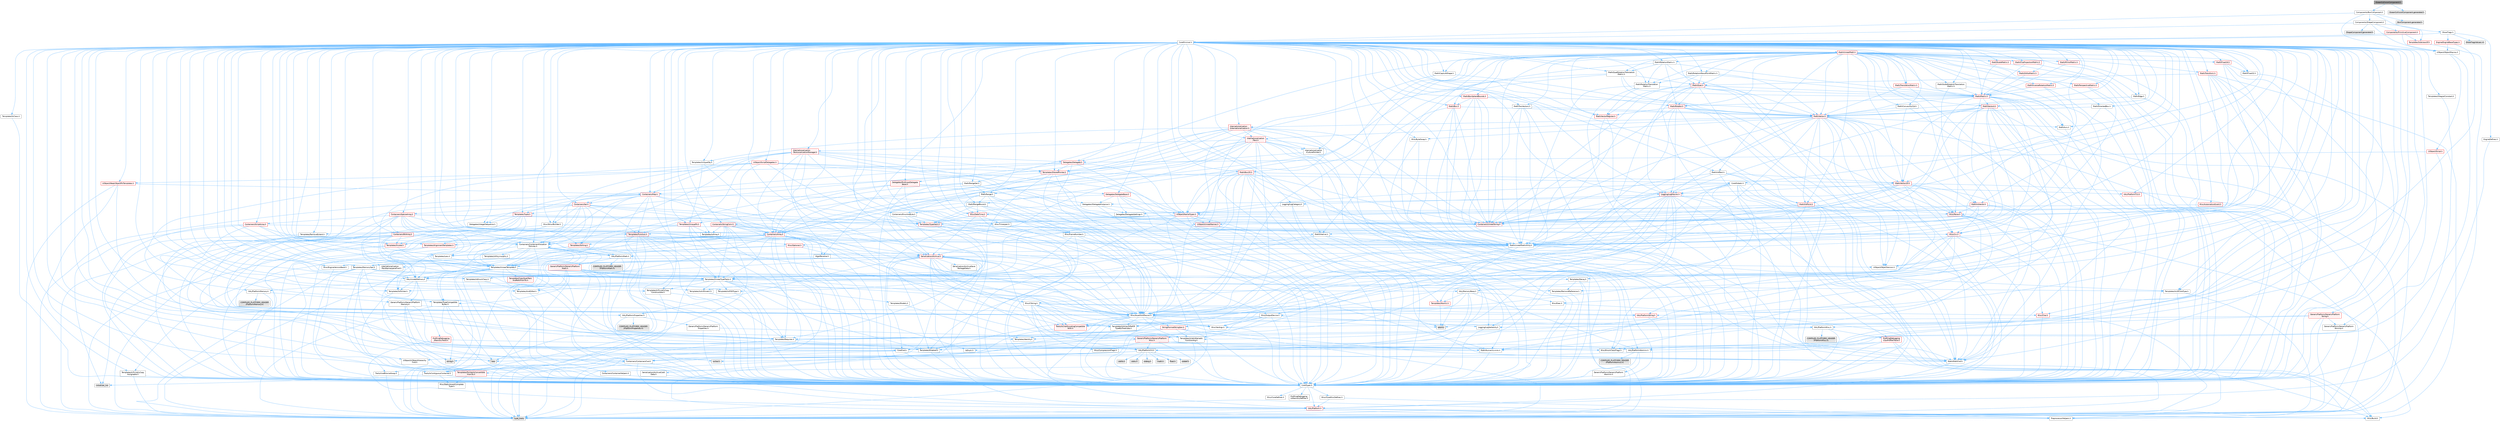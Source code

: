 digraph "OceanCollisionComponent.h"
{
 // INTERACTIVE_SVG=YES
 // LATEX_PDF_SIZE
  bgcolor="transparent";
  edge [fontname=Helvetica,fontsize=10,labelfontname=Helvetica,labelfontsize=10];
  node [fontname=Helvetica,fontsize=10,shape=box,height=0.2,width=0.4];
  Node1 [id="Node000001",label="OceanCollisionComponent.h",height=0.2,width=0.4,color="gray40", fillcolor="grey60", style="filled", fontcolor="black",tooltip=" "];
  Node1 -> Node2 [id="edge1_Node000001_Node000002",color="steelblue1",style="solid",tooltip=" "];
  Node2 [id="Node000002",label="Components/BoxComponent.h",height=0.2,width=0.4,color="grey40", fillcolor="white", style="filled",URL="$d5/de1/BoxComponent_8h.html",tooltip=" "];
  Node2 -> Node3 [id="edge2_Node000002_Node000003",color="steelblue1",style="solid",tooltip=" "];
  Node3 [id="Node000003",label="CoreMinimal.h",height=0.2,width=0.4,color="grey40", fillcolor="white", style="filled",URL="$d7/d67/CoreMinimal_8h.html",tooltip=" "];
  Node3 -> Node4 [id="edge3_Node000003_Node000004",color="steelblue1",style="solid",tooltip=" "];
  Node4 [id="Node000004",label="CoreTypes.h",height=0.2,width=0.4,color="grey40", fillcolor="white", style="filled",URL="$dc/dec/CoreTypes_8h.html",tooltip=" "];
  Node4 -> Node5 [id="edge4_Node000004_Node000005",color="steelblue1",style="solid",tooltip=" "];
  Node5 [id="Node000005",label="HAL/Platform.h",height=0.2,width=0.4,color="red", fillcolor="#FFF0F0", style="filled",URL="$d9/dd0/Platform_8h.html",tooltip=" "];
  Node5 -> Node6 [id="edge5_Node000005_Node000006",color="steelblue1",style="solid",tooltip=" "];
  Node6 [id="Node000006",label="Misc/Build.h",height=0.2,width=0.4,color="grey40", fillcolor="white", style="filled",URL="$d3/dbb/Build_8h.html",tooltip=" "];
  Node5 -> Node8 [id="edge6_Node000005_Node000008",color="steelblue1",style="solid",tooltip=" "];
  Node8 [id="Node000008",label="type_traits",height=0.2,width=0.4,color="grey60", fillcolor="#E0E0E0", style="filled",tooltip=" "];
  Node5 -> Node9 [id="edge7_Node000005_Node000009",color="steelblue1",style="solid",tooltip=" "];
  Node9 [id="Node000009",label="PreprocessorHelpers.h",height=0.2,width=0.4,color="grey40", fillcolor="white", style="filled",URL="$db/ddb/PreprocessorHelpers_8h.html",tooltip=" "];
  Node4 -> Node15 [id="edge8_Node000004_Node000015",color="steelblue1",style="solid",tooltip=" "];
  Node15 [id="Node000015",label="ProfilingDebugging\l/UMemoryDefines.h",height=0.2,width=0.4,color="grey40", fillcolor="white", style="filled",URL="$d2/da2/UMemoryDefines_8h.html",tooltip=" "];
  Node4 -> Node16 [id="edge9_Node000004_Node000016",color="steelblue1",style="solid",tooltip=" "];
  Node16 [id="Node000016",label="Misc/CoreMiscDefines.h",height=0.2,width=0.4,color="grey40", fillcolor="white", style="filled",URL="$da/d38/CoreMiscDefines_8h.html",tooltip=" "];
  Node16 -> Node5 [id="edge10_Node000016_Node000005",color="steelblue1",style="solid",tooltip=" "];
  Node16 -> Node9 [id="edge11_Node000016_Node000009",color="steelblue1",style="solid",tooltip=" "];
  Node4 -> Node17 [id="edge12_Node000004_Node000017",color="steelblue1",style="solid",tooltip=" "];
  Node17 [id="Node000017",label="Misc/CoreDefines.h",height=0.2,width=0.4,color="grey40", fillcolor="white", style="filled",URL="$d3/dd2/CoreDefines_8h.html",tooltip=" "];
  Node3 -> Node18 [id="edge13_Node000003_Node000018",color="steelblue1",style="solid",tooltip=" "];
  Node18 [id="Node000018",label="CoreFwd.h",height=0.2,width=0.4,color="grey40", fillcolor="white", style="filled",URL="$d1/d1e/CoreFwd_8h.html",tooltip=" "];
  Node18 -> Node4 [id="edge14_Node000018_Node000004",color="steelblue1",style="solid",tooltip=" "];
  Node18 -> Node19 [id="edge15_Node000018_Node000019",color="steelblue1",style="solid",tooltip=" "];
  Node19 [id="Node000019",label="Containers/ContainersFwd.h",height=0.2,width=0.4,color="grey40", fillcolor="white", style="filled",URL="$d4/d0a/ContainersFwd_8h.html",tooltip=" "];
  Node19 -> Node5 [id="edge16_Node000019_Node000005",color="steelblue1",style="solid",tooltip=" "];
  Node19 -> Node4 [id="edge17_Node000019_Node000004",color="steelblue1",style="solid",tooltip=" "];
  Node19 -> Node20 [id="edge18_Node000019_Node000020",color="steelblue1",style="solid",tooltip=" "];
  Node20 [id="Node000020",label="Traits/IsContiguousContainer.h",height=0.2,width=0.4,color="grey40", fillcolor="white", style="filled",URL="$d5/d3c/IsContiguousContainer_8h.html",tooltip=" "];
  Node20 -> Node4 [id="edge19_Node000020_Node000004",color="steelblue1",style="solid",tooltip=" "];
  Node20 -> Node21 [id="edge20_Node000020_Node000021",color="steelblue1",style="solid",tooltip=" "];
  Node21 [id="Node000021",label="Misc/StaticAssertComplete\lType.h",height=0.2,width=0.4,color="grey40", fillcolor="white", style="filled",URL="$d5/d4e/StaticAssertCompleteType_8h.html",tooltip=" "];
  Node20 -> Node22 [id="edge21_Node000020_Node000022",color="steelblue1",style="solid",tooltip=" "];
  Node22 [id="Node000022",label="initializer_list",height=0.2,width=0.4,color="grey60", fillcolor="#E0E0E0", style="filled",tooltip=" "];
  Node18 -> Node23 [id="edge22_Node000018_Node000023",color="steelblue1",style="solid",tooltip=" "];
  Node23 [id="Node000023",label="Math/MathFwd.h",height=0.2,width=0.4,color="grey40", fillcolor="white", style="filled",URL="$d2/d10/MathFwd_8h.html",tooltip=" "];
  Node23 -> Node5 [id="edge23_Node000023_Node000005",color="steelblue1",style="solid",tooltip=" "];
  Node18 -> Node24 [id="edge24_Node000018_Node000024",color="steelblue1",style="solid",tooltip=" "];
  Node24 [id="Node000024",label="UObject/UObjectHierarchy\lFwd.h",height=0.2,width=0.4,color="grey40", fillcolor="white", style="filled",URL="$d3/d13/UObjectHierarchyFwd_8h.html",tooltip=" "];
  Node3 -> Node24 [id="edge25_Node000003_Node000024",color="steelblue1",style="solid",tooltip=" "];
  Node3 -> Node19 [id="edge26_Node000003_Node000019",color="steelblue1",style="solid",tooltip=" "];
  Node3 -> Node25 [id="edge27_Node000003_Node000025",color="steelblue1",style="solid",tooltip=" "];
  Node25 [id="Node000025",label="Misc/VarArgs.h",height=0.2,width=0.4,color="grey40", fillcolor="white", style="filled",URL="$d5/d6f/VarArgs_8h.html",tooltip=" "];
  Node25 -> Node4 [id="edge28_Node000025_Node000004",color="steelblue1",style="solid",tooltip=" "];
  Node3 -> Node26 [id="edge29_Node000003_Node000026",color="steelblue1",style="solid",tooltip=" "];
  Node26 [id="Node000026",label="Logging/LogVerbosity.h",height=0.2,width=0.4,color="grey40", fillcolor="white", style="filled",URL="$d2/d8f/LogVerbosity_8h.html",tooltip=" "];
  Node26 -> Node4 [id="edge30_Node000026_Node000004",color="steelblue1",style="solid",tooltip=" "];
  Node3 -> Node27 [id="edge31_Node000003_Node000027",color="steelblue1",style="solid",tooltip=" "];
  Node27 [id="Node000027",label="Misc/OutputDevice.h",height=0.2,width=0.4,color="grey40", fillcolor="white", style="filled",URL="$d7/d32/OutputDevice_8h.html",tooltip=" "];
  Node27 -> Node18 [id="edge32_Node000027_Node000018",color="steelblue1",style="solid",tooltip=" "];
  Node27 -> Node4 [id="edge33_Node000027_Node000004",color="steelblue1",style="solid",tooltip=" "];
  Node27 -> Node26 [id="edge34_Node000027_Node000026",color="steelblue1",style="solid",tooltip=" "];
  Node27 -> Node25 [id="edge35_Node000027_Node000025",color="steelblue1",style="solid",tooltip=" "];
  Node27 -> Node28 [id="edge36_Node000027_Node000028",color="steelblue1",style="solid",tooltip=" "];
  Node28 [id="Node000028",label="Templates/IsArrayOrRefOf\lTypeByPredicate.h",height=0.2,width=0.4,color="grey40", fillcolor="white", style="filled",URL="$d6/da1/IsArrayOrRefOfTypeByPredicate_8h.html",tooltip=" "];
  Node28 -> Node4 [id="edge37_Node000028_Node000004",color="steelblue1",style="solid",tooltip=" "];
  Node27 -> Node29 [id="edge38_Node000027_Node000029",color="steelblue1",style="solid",tooltip=" "];
  Node29 [id="Node000029",label="Templates/IsValidVariadic\lFunctionArg.h",height=0.2,width=0.4,color="grey40", fillcolor="white", style="filled",URL="$d0/dc8/IsValidVariadicFunctionArg_8h.html",tooltip=" "];
  Node29 -> Node4 [id="edge39_Node000029_Node000004",color="steelblue1",style="solid",tooltip=" "];
  Node29 -> Node30 [id="edge40_Node000029_Node000030",color="steelblue1",style="solid",tooltip=" "];
  Node30 [id="Node000030",label="IsEnum.h",height=0.2,width=0.4,color="grey40", fillcolor="white", style="filled",URL="$d4/de5/IsEnum_8h.html",tooltip=" "];
  Node29 -> Node8 [id="edge41_Node000029_Node000008",color="steelblue1",style="solid",tooltip=" "];
  Node27 -> Node31 [id="edge42_Node000027_Node000031",color="steelblue1",style="solid",tooltip=" "];
  Node31 [id="Node000031",label="Traits/IsCharEncodingCompatible\lWith.h",height=0.2,width=0.4,color="red", fillcolor="#FFF0F0", style="filled",URL="$df/dd1/IsCharEncodingCompatibleWith_8h.html",tooltip=" "];
  Node31 -> Node8 [id="edge43_Node000031_Node000008",color="steelblue1",style="solid",tooltip=" "];
  Node3 -> Node33 [id="edge44_Node000003_Node000033",color="steelblue1",style="solid",tooltip=" "];
  Node33 [id="Node000033",label="HAL/PlatformCrt.h",height=0.2,width=0.4,color="grey40", fillcolor="white", style="filled",URL="$d8/d75/PlatformCrt_8h.html",tooltip=" "];
  Node33 -> Node34 [id="edge45_Node000033_Node000034",color="steelblue1",style="solid",tooltip=" "];
  Node34 [id="Node000034",label="new",height=0.2,width=0.4,color="grey60", fillcolor="#E0E0E0", style="filled",tooltip=" "];
  Node33 -> Node35 [id="edge46_Node000033_Node000035",color="steelblue1",style="solid",tooltip=" "];
  Node35 [id="Node000035",label="wchar.h",height=0.2,width=0.4,color="grey60", fillcolor="#E0E0E0", style="filled",tooltip=" "];
  Node33 -> Node36 [id="edge47_Node000033_Node000036",color="steelblue1",style="solid",tooltip=" "];
  Node36 [id="Node000036",label="stddef.h",height=0.2,width=0.4,color="grey60", fillcolor="#E0E0E0", style="filled",tooltip=" "];
  Node33 -> Node37 [id="edge48_Node000033_Node000037",color="steelblue1",style="solid",tooltip=" "];
  Node37 [id="Node000037",label="stdlib.h",height=0.2,width=0.4,color="grey60", fillcolor="#E0E0E0", style="filled",tooltip=" "];
  Node33 -> Node38 [id="edge49_Node000033_Node000038",color="steelblue1",style="solid",tooltip=" "];
  Node38 [id="Node000038",label="stdio.h",height=0.2,width=0.4,color="grey60", fillcolor="#E0E0E0", style="filled",tooltip=" "];
  Node33 -> Node39 [id="edge50_Node000033_Node000039",color="steelblue1",style="solid",tooltip=" "];
  Node39 [id="Node000039",label="stdarg.h",height=0.2,width=0.4,color="grey60", fillcolor="#E0E0E0", style="filled",tooltip=" "];
  Node33 -> Node40 [id="edge51_Node000033_Node000040",color="steelblue1",style="solid",tooltip=" "];
  Node40 [id="Node000040",label="math.h",height=0.2,width=0.4,color="grey60", fillcolor="#E0E0E0", style="filled",tooltip=" "];
  Node33 -> Node41 [id="edge52_Node000033_Node000041",color="steelblue1",style="solid",tooltip=" "];
  Node41 [id="Node000041",label="float.h",height=0.2,width=0.4,color="grey60", fillcolor="#E0E0E0", style="filled",tooltip=" "];
  Node33 -> Node42 [id="edge53_Node000033_Node000042",color="steelblue1",style="solid",tooltip=" "];
  Node42 [id="Node000042",label="string.h",height=0.2,width=0.4,color="grey60", fillcolor="#E0E0E0", style="filled",tooltip=" "];
  Node3 -> Node43 [id="edge54_Node000003_Node000043",color="steelblue1",style="solid",tooltip=" "];
  Node43 [id="Node000043",label="HAL/PlatformMisc.h",height=0.2,width=0.4,color="grey40", fillcolor="white", style="filled",URL="$d0/df5/PlatformMisc_8h.html",tooltip=" "];
  Node43 -> Node4 [id="edge55_Node000043_Node000004",color="steelblue1",style="solid",tooltip=" "];
  Node43 -> Node44 [id="edge56_Node000043_Node000044",color="steelblue1",style="solid",tooltip=" "];
  Node44 [id="Node000044",label="GenericPlatform/GenericPlatform\lMisc.h",height=0.2,width=0.4,color="red", fillcolor="#FFF0F0", style="filled",URL="$db/d9a/GenericPlatformMisc_8h.html",tooltip=" "];
  Node44 -> Node18 [id="edge57_Node000044_Node000018",color="steelblue1",style="solid",tooltip=" "];
  Node44 -> Node4 [id="edge58_Node000044_Node000004",color="steelblue1",style="solid",tooltip=" "];
  Node44 -> Node33 [id="edge59_Node000044_Node000033",color="steelblue1",style="solid",tooltip=" "];
  Node44 -> Node48 [id="edge60_Node000044_Node000048",color="steelblue1",style="solid",tooltip=" "];
  Node48 [id="Node000048",label="Math/NumericLimits.h",height=0.2,width=0.4,color="grey40", fillcolor="white", style="filled",URL="$df/d1b/NumericLimits_8h.html",tooltip=" "];
  Node48 -> Node4 [id="edge61_Node000048_Node000004",color="steelblue1",style="solid",tooltip=" "];
  Node44 -> Node49 [id="edge62_Node000044_Node000049",color="steelblue1",style="solid",tooltip=" "];
  Node49 [id="Node000049",label="Misc/CompressionFlags.h",height=0.2,width=0.4,color="grey40", fillcolor="white", style="filled",URL="$d9/d76/CompressionFlags_8h.html",tooltip=" "];
  Node44 -> Node50 [id="edge63_Node000044_Node000050",color="steelblue1",style="solid",tooltip=" "];
  Node50 [id="Node000050",label="Misc/EnumClassFlags.h",height=0.2,width=0.4,color="grey40", fillcolor="white", style="filled",URL="$d8/de7/EnumClassFlags_8h.html",tooltip=" "];
  Node43 -> Node53 [id="edge64_Node000043_Node000053",color="steelblue1",style="solid",tooltip=" "];
  Node53 [id="Node000053",label="COMPILED_PLATFORM_HEADER\l(PlatformMisc.h)",height=0.2,width=0.4,color="grey60", fillcolor="#E0E0E0", style="filled",tooltip=" "];
  Node43 -> Node54 [id="edge65_Node000043_Node000054",color="steelblue1",style="solid",tooltip=" "];
  Node54 [id="Node000054",label="ProfilingDebugging\l/CpuProfilerTrace.h",height=0.2,width=0.4,color="red", fillcolor="#FFF0F0", style="filled",URL="$da/dcb/CpuProfilerTrace_8h.html",tooltip=" "];
  Node54 -> Node4 [id="edge66_Node000054_Node000004",color="steelblue1",style="solid",tooltip=" "];
  Node54 -> Node19 [id="edge67_Node000054_Node000019",color="steelblue1",style="solid",tooltip=" "];
  Node54 -> Node55 [id="edge68_Node000054_Node000055",color="steelblue1",style="solid",tooltip=" "];
  Node55 [id="Node000055",label="HAL/PlatformAtomics.h",height=0.2,width=0.4,color="grey40", fillcolor="white", style="filled",URL="$d3/d36/PlatformAtomics_8h.html",tooltip=" "];
  Node55 -> Node4 [id="edge69_Node000055_Node000004",color="steelblue1",style="solid",tooltip=" "];
  Node55 -> Node56 [id="edge70_Node000055_Node000056",color="steelblue1",style="solid",tooltip=" "];
  Node56 [id="Node000056",label="GenericPlatform/GenericPlatform\lAtomics.h",height=0.2,width=0.4,color="grey40", fillcolor="white", style="filled",URL="$da/d72/GenericPlatformAtomics_8h.html",tooltip=" "];
  Node56 -> Node4 [id="edge71_Node000056_Node000004",color="steelblue1",style="solid",tooltip=" "];
  Node55 -> Node57 [id="edge72_Node000055_Node000057",color="steelblue1",style="solid",tooltip=" "];
  Node57 [id="Node000057",label="COMPILED_PLATFORM_HEADER\l(PlatformAtomics.h)",height=0.2,width=0.4,color="grey60", fillcolor="#E0E0E0", style="filled",tooltip=" "];
  Node54 -> Node9 [id="edge73_Node000054_Node000009",color="steelblue1",style="solid",tooltip=" "];
  Node54 -> Node6 [id="edge74_Node000054_Node000006",color="steelblue1",style="solid",tooltip=" "];
  Node3 -> Node62 [id="edge75_Node000003_Node000062",color="steelblue1",style="solid",tooltip=" "];
  Node62 [id="Node000062",label="Misc/AssertionMacros.h",height=0.2,width=0.4,color="grey40", fillcolor="white", style="filled",URL="$d0/dfa/AssertionMacros_8h.html",tooltip=" "];
  Node62 -> Node4 [id="edge76_Node000062_Node000004",color="steelblue1",style="solid",tooltip=" "];
  Node62 -> Node5 [id="edge77_Node000062_Node000005",color="steelblue1",style="solid",tooltip=" "];
  Node62 -> Node43 [id="edge78_Node000062_Node000043",color="steelblue1",style="solid",tooltip=" "];
  Node62 -> Node9 [id="edge79_Node000062_Node000009",color="steelblue1",style="solid",tooltip=" "];
  Node62 -> Node63 [id="edge80_Node000062_Node000063",color="steelblue1",style="solid",tooltip=" "];
  Node63 [id="Node000063",label="Templates/EnableIf.h",height=0.2,width=0.4,color="grey40", fillcolor="white", style="filled",URL="$d7/d60/EnableIf_8h.html",tooltip=" "];
  Node63 -> Node4 [id="edge81_Node000063_Node000004",color="steelblue1",style="solid",tooltip=" "];
  Node62 -> Node28 [id="edge82_Node000062_Node000028",color="steelblue1",style="solid",tooltip=" "];
  Node62 -> Node29 [id="edge83_Node000062_Node000029",color="steelblue1",style="solid",tooltip=" "];
  Node62 -> Node31 [id="edge84_Node000062_Node000031",color="steelblue1",style="solid",tooltip=" "];
  Node62 -> Node25 [id="edge85_Node000062_Node000025",color="steelblue1",style="solid",tooltip=" "];
  Node62 -> Node64 [id="edge86_Node000062_Node000064",color="steelblue1",style="solid",tooltip=" "];
  Node64 [id="Node000064",label="String/FormatStringSan.h",height=0.2,width=0.4,color="red", fillcolor="#FFF0F0", style="filled",URL="$d3/d8b/FormatStringSan_8h.html",tooltip=" "];
  Node64 -> Node8 [id="edge87_Node000064_Node000008",color="steelblue1",style="solid",tooltip=" "];
  Node64 -> Node4 [id="edge88_Node000064_Node000004",color="steelblue1",style="solid",tooltip=" "];
  Node64 -> Node65 [id="edge89_Node000064_Node000065",color="steelblue1",style="solid",tooltip=" "];
  Node65 [id="Node000065",label="Templates/Requires.h",height=0.2,width=0.4,color="grey40", fillcolor="white", style="filled",URL="$dc/d96/Requires_8h.html",tooltip=" "];
  Node65 -> Node63 [id="edge90_Node000065_Node000063",color="steelblue1",style="solid",tooltip=" "];
  Node65 -> Node8 [id="edge91_Node000065_Node000008",color="steelblue1",style="solid",tooltip=" "];
  Node64 -> Node66 [id="edge92_Node000064_Node000066",color="steelblue1",style="solid",tooltip=" "];
  Node66 [id="Node000066",label="Templates/Identity.h",height=0.2,width=0.4,color="grey40", fillcolor="white", style="filled",URL="$d0/dd5/Identity_8h.html",tooltip=" "];
  Node64 -> Node29 [id="edge93_Node000064_Node000029",color="steelblue1",style="solid",tooltip=" "];
  Node64 -> Node19 [id="edge94_Node000064_Node000019",color="steelblue1",style="solid",tooltip=" "];
  Node62 -> Node70 [id="edge95_Node000062_Node000070",color="steelblue1",style="solid",tooltip=" "];
  Node70 [id="Node000070",label="atomic",height=0.2,width=0.4,color="grey60", fillcolor="#E0E0E0", style="filled",tooltip=" "];
  Node3 -> Node71 [id="edge96_Node000003_Node000071",color="steelblue1",style="solid",tooltip=" "];
  Node71 [id="Node000071",label="Templates/IsPointer.h",height=0.2,width=0.4,color="grey40", fillcolor="white", style="filled",URL="$d7/d05/IsPointer_8h.html",tooltip=" "];
  Node71 -> Node4 [id="edge97_Node000071_Node000004",color="steelblue1",style="solid",tooltip=" "];
  Node3 -> Node72 [id="edge98_Node000003_Node000072",color="steelblue1",style="solid",tooltip=" "];
  Node72 [id="Node000072",label="HAL/PlatformMemory.h",height=0.2,width=0.4,color="grey40", fillcolor="white", style="filled",URL="$de/d68/PlatformMemory_8h.html",tooltip=" "];
  Node72 -> Node4 [id="edge99_Node000072_Node000004",color="steelblue1",style="solid",tooltip=" "];
  Node72 -> Node73 [id="edge100_Node000072_Node000073",color="steelblue1",style="solid",tooltip=" "];
  Node73 [id="Node000073",label="GenericPlatform/GenericPlatform\lMemory.h",height=0.2,width=0.4,color="grey40", fillcolor="white", style="filled",URL="$dd/d22/GenericPlatformMemory_8h.html",tooltip=" "];
  Node73 -> Node18 [id="edge101_Node000073_Node000018",color="steelblue1",style="solid",tooltip=" "];
  Node73 -> Node4 [id="edge102_Node000073_Node000004",color="steelblue1",style="solid",tooltip=" "];
  Node73 -> Node74 [id="edge103_Node000073_Node000074",color="steelblue1",style="solid",tooltip=" "];
  Node74 [id="Node000074",label="HAL/PlatformString.h",height=0.2,width=0.4,color="red", fillcolor="#FFF0F0", style="filled",URL="$db/db5/PlatformString_8h.html",tooltip=" "];
  Node74 -> Node4 [id="edge104_Node000074_Node000004",color="steelblue1",style="solid",tooltip=" "];
  Node73 -> Node42 [id="edge105_Node000073_Node000042",color="steelblue1",style="solid",tooltip=" "];
  Node73 -> Node35 [id="edge106_Node000073_Node000035",color="steelblue1",style="solid",tooltip=" "];
  Node72 -> Node76 [id="edge107_Node000072_Node000076",color="steelblue1",style="solid",tooltip=" "];
  Node76 [id="Node000076",label="COMPILED_PLATFORM_HEADER\l(PlatformMemory.h)",height=0.2,width=0.4,color="grey60", fillcolor="#E0E0E0", style="filled",tooltip=" "];
  Node3 -> Node55 [id="edge108_Node000003_Node000055",color="steelblue1",style="solid",tooltip=" "];
  Node3 -> Node77 [id="edge109_Node000003_Node000077",color="steelblue1",style="solid",tooltip=" "];
  Node77 [id="Node000077",label="Misc/Exec.h",height=0.2,width=0.4,color="grey40", fillcolor="white", style="filled",URL="$de/ddb/Exec_8h.html",tooltip=" "];
  Node77 -> Node4 [id="edge110_Node000077_Node000004",color="steelblue1",style="solid",tooltip=" "];
  Node77 -> Node62 [id="edge111_Node000077_Node000062",color="steelblue1",style="solid",tooltip=" "];
  Node3 -> Node78 [id="edge112_Node000003_Node000078",color="steelblue1",style="solid",tooltip=" "];
  Node78 [id="Node000078",label="HAL/MemoryBase.h",height=0.2,width=0.4,color="grey40", fillcolor="white", style="filled",URL="$d6/d9f/MemoryBase_8h.html",tooltip=" "];
  Node78 -> Node4 [id="edge113_Node000078_Node000004",color="steelblue1",style="solid",tooltip=" "];
  Node78 -> Node55 [id="edge114_Node000078_Node000055",color="steelblue1",style="solid",tooltip=" "];
  Node78 -> Node33 [id="edge115_Node000078_Node000033",color="steelblue1",style="solid",tooltip=" "];
  Node78 -> Node77 [id="edge116_Node000078_Node000077",color="steelblue1",style="solid",tooltip=" "];
  Node78 -> Node27 [id="edge117_Node000078_Node000027",color="steelblue1",style="solid",tooltip=" "];
  Node78 -> Node79 [id="edge118_Node000078_Node000079",color="steelblue1",style="solid",tooltip=" "];
  Node79 [id="Node000079",label="Templates/Atomic.h",height=0.2,width=0.4,color="red", fillcolor="#FFF0F0", style="filled",URL="$d3/d91/Atomic_8h.html",tooltip=" "];
  Node79 -> Node70 [id="edge119_Node000079_Node000070",color="steelblue1",style="solid",tooltip=" "];
  Node3 -> Node88 [id="edge120_Node000003_Node000088",color="steelblue1",style="solid",tooltip=" "];
  Node88 [id="Node000088",label="HAL/UnrealMemory.h",height=0.2,width=0.4,color="grey40", fillcolor="white", style="filled",URL="$d9/d96/UnrealMemory_8h.html",tooltip=" "];
  Node88 -> Node4 [id="edge121_Node000088_Node000004",color="steelblue1",style="solid",tooltip=" "];
  Node88 -> Node73 [id="edge122_Node000088_Node000073",color="steelblue1",style="solid",tooltip=" "];
  Node88 -> Node78 [id="edge123_Node000088_Node000078",color="steelblue1",style="solid",tooltip=" "];
  Node88 -> Node72 [id="edge124_Node000088_Node000072",color="steelblue1",style="solid",tooltip=" "];
  Node88 -> Node89 [id="edge125_Node000088_Node000089",color="steelblue1",style="solid",tooltip=" "];
  Node89 [id="Node000089",label="ProfilingDebugging\l/MemoryTrace.h",height=0.2,width=0.4,color="red", fillcolor="#FFF0F0", style="filled",URL="$da/dd7/MemoryTrace_8h.html",tooltip=" "];
  Node89 -> Node5 [id="edge126_Node000089_Node000005",color="steelblue1",style="solid",tooltip=" "];
  Node89 -> Node50 [id="edge127_Node000089_Node000050",color="steelblue1",style="solid",tooltip=" "];
  Node88 -> Node71 [id="edge128_Node000088_Node000071",color="steelblue1",style="solid",tooltip=" "];
  Node3 -> Node90 [id="edge129_Node000003_Node000090",color="steelblue1",style="solid",tooltip=" "];
  Node90 [id="Node000090",label="Templates/IsArithmetic.h",height=0.2,width=0.4,color="grey40", fillcolor="white", style="filled",URL="$d2/d5d/IsArithmetic_8h.html",tooltip=" "];
  Node90 -> Node4 [id="edge130_Node000090_Node000004",color="steelblue1",style="solid",tooltip=" "];
  Node3 -> Node84 [id="edge131_Node000003_Node000084",color="steelblue1",style="solid",tooltip=" "];
  Node84 [id="Node000084",label="Templates/AndOrNot.h",height=0.2,width=0.4,color="grey40", fillcolor="white", style="filled",URL="$db/d0a/AndOrNot_8h.html",tooltip=" "];
  Node84 -> Node4 [id="edge132_Node000084_Node000004",color="steelblue1",style="solid",tooltip=" "];
  Node3 -> Node91 [id="edge133_Node000003_Node000091",color="steelblue1",style="solid",tooltip=" "];
  Node91 [id="Node000091",label="Templates/IsPODType.h",height=0.2,width=0.4,color="grey40", fillcolor="white", style="filled",URL="$d7/db1/IsPODType_8h.html",tooltip=" "];
  Node91 -> Node4 [id="edge134_Node000091_Node000004",color="steelblue1",style="solid",tooltip=" "];
  Node3 -> Node92 [id="edge135_Node000003_Node000092",color="steelblue1",style="solid",tooltip=" "];
  Node92 [id="Node000092",label="Templates/IsUECoreType.h",height=0.2,width=0.4,color="grey40", fillcolor="white", style="filled",URL="$d1/db8/IsUECoreType_8h.html",tooltip=" "];
  Node92 -> Node4 [id="edge136_Node000092_Node000004",color="steelblue1",style="solid",tooltip=" "];
  Node92 -> Node8 [id="edge137_Node000092_Node000008",color="steelblue1",style="solid",tooltip=" "];
  Node3 -> Node85 [id="edge138_Node000003_Node000085",color="steelblue1",style="solid",tooltip=" "];
  Node85 [id="Node000085",label="Templates/IsTriviallyCopy\lConstructible.h",height=0.2,width=0.4,color="grey40", fillcolor="white", style="filled",URL="$d3/d78/IsTriviallyCopyConstructible_8h.html",tooltip=" "];
  Node85 -> Node4 [id="edge139_Node000085_Node000004",color="steelblue1",style="solid",tooltip=" "];
  Node85 -> Node8 [id="edge140_Node000085_Node000008",color="steelblue1",style="solid",tooltip=" "];
  Node3 -> Node93 [id="edge141_Node000003_Node000093",color="steelblue1",style="solid",tooltip=" "];
  Node93 [id="Node000093",label="Templates/UnrealTypeTraits.h",height=0.2,width=0.4,color="grey40", fillcolor="white", style="filled",URL="$d2/d2d/UnrealTypeTraits_8h.html",tooltip=" "];
  Node93 -> Node4 [id="edge142_Node000093_Node000004",color="steelblue1",style="solid",tooltip=" "];
  Node93 -> Node71 [id="edge143_Node000093_Node000071",color="steelblue1",style="solid",tooltip=" "];
  Node93 -> Node62 [id="edge144_Node000093_Node000062",color="steelblue1",style="solid",tooltip=" "];
  Node93 -> Node84 [id="edge145_Node000093_Node000084",color="steelblue1",style="solid",tooltip=" "];
  Node93 -> Node63 [id="edge146_Node000093_Node000063",color="steelblue1",style="solid",tooltip=" "];
  Node93 -> Node90 [id="edge147_Node000093_Node000090",color="steelblue1",style="solid",tooltip=" "];
  Node93 -> Node30 [id="edge148_Node000093_Node000030",color="steelblue1",style="solid",tooltip=" "];
  Node93 -> Node94 [id="edge149_Node000093_Node000094",color="steelblue1",style="solid",tooltip=" "];
  Node94 [id="Node000094",label="Templates/Models.h",height=0.2,width=0.4,color="grey40", fillcolor="white", style="filled",URL="$d3/d0c/Models_8h.html",tooltip=" "];
  Node94 -> Node66 [id="edge150_Node000094_Node000066",color="steelblue1",style="solid",tooltip=" "];
  Node93 -> Node91 [id="edge151_Node000093_Node000091",color="steelblue1",style="solid",tooltip=" "];
  Node93 -> Node92 [id="edge152_Node000093_Node000092",color="steelblue1",style="solid",tooltip=" "];
  Node93 -> Node85 [id="edge153_Node000093_Node000085",color="steelblue1",style="solid",tooltip=" "];
  Node3 -> Node63 [id="edge154_Node000003_Node000063",color="steelblue1",style="solid",tooltip=" "];
  Node3 -> Node95 [id="edge155_Node000003_Node000095",color="steelblue1",style="solid",tooltip=" "];
  Node95 [id="Node000095",label="Templates/RemoveReference.h",height=0.2,width=0.4,color="grey40", fillcolor="white", style="filled",URL="$da/dbe/RemoveReference_8h.html",tooltip=" "];
  Node95 -> Node4 [id="edge156_Node000095_Node000004",color="steelblue1",style="solid",tooltip=" "];
  Node3 -> Node96 [id="edge157_Node000003_Node000096",color="steelblue1",style="solid",tooltip=" "];
  Node96 [id="Node000096",label="Templates/IntegralConstant.h",height=0.2,width=0.4,color="grey40", fillcolor="white", style="filled",URL="$db/d1b/IntegralConstant_8h.html",tooltip=" "];
  Node96 -> Node4 [id="edge158_Node000096_Node000004",color="steelblue1",style="solid",tooltip=" "];
  Node3 -> Node97 [id="edge159_Node000003_Node000097",color="steelblue1",style="solid",tooltip=" "];
  Node97 [id="Node000097",label="Templates/IsClass.h",height=0.2,width=0.4,color="grey40", fillcolor="white", style="filled",URL="$db/dcb/IsClass_8h.html",tooltip=" "];
  Node97 -> Node4 [id="edge160_Node000097_Node000004",color="steelblue1",style="solid",tooltip=" "];
  Node3 -> Node98 [id="edge161_Node000003_Node000098",color="steelblue1",style="solid",tooltip=" "];
  Node98 [id="Node000098",label="Templates/TypeCompatible\lBytes.h",height=0.2,width=0.4,color="grey40", fillcolor="white", style="filled",URL="$df/d0a/TypeCompatibleBytes_8h.html",tooltip=" "];
  Node98 -> Node4 [id="edge162_Node000098_Node000004",color="steelblue1",style="solid",tooltip=" "];
  Node98 -> Node42 [id="edge163_Node000098_Node000042",color="steelblue1",style="solid",tooltip=" "];
  Node98 -> Node34 [id="edge164_Node000098_Node000034",color="steelblue1",style="solid",tooltip=" "];
  Node98 -> Node8 [id="edge165_Node000098_Node000008",color="steelblue1",style="solid",tooltip=" "];
  Node3 -> Node20 [id="edge166_Node000003_Node000020",color="steelblue1",style="solid",tooltip=" "];
  Node3 -> Node99 [id="edge167_Node000003_Node000099",color="steelblue1",style="solid",tooltip=" "];
  Node99 [id="Node000099",label="Templates/UnrealTemplate.h",height=0.2,width=0.4,color="grey40", fillcolor="white", style="filled",URL="$d4/d24/UnrealTemplate_8h.html",tooltip=" "];
  Node99 -> Node4 [id="edge168_Node000099_Node000004",color="steelblue1",style="solid",tooltip=" "];
  Node99 -> Node71 [id="edge169_Node000099_Node000071",color="steelblue1",style="solid",tooltip=" "];
  Node99 -> Node88 [id="edge170_Node000099_Node000088",color="steelblue1",style="solid",tooltip=" "];
  Node99 -> Node100 [id="edge171_Node000099_Node000100",color="steelblue1",style="solid",tooltip=" "];
  Node100 [id="Node000100",label="Templates/CopyQualifiers\lAndRefsFromTo.h",height=0.2,width=0.4,color="red", fillcolor="#FFF0F0", style="filled",URL="$d3/db3/CopyQualifiersAndRefsFromTo_8h.html",tooltip=" "];
  Node99 -> Node93 [id="edge172_Node000099_Node000093",color="steelblue1",style="solid",tooltip=" "];
  Node99 -> Node95 [id="edge173_Node000099_Node000095",color="steelblue1",style="solid",tooltip=" "];
  Node99 -> Node65 [id="edge174_Node000099_Node000065",color="steelblue1",style="solid",tooltip=" "];
  Node99 -> Node98 [id="edge175_Node000099_Node000098",color="steelblue1",style="solid",tooltip=" "];
  Node99 -> Node66 [id="edge176_Node000099_Node000066",color="steelblue1",style="solid",tooltip=" "];
  Node99 -> Node20 [id="edge177_Node000099_Node000020",color="steelblue1",style="solid",tooltip=" "];
  Node99 -> Node102 [id="edge178_Node000099_Node000102",color="steelblue1",style="solid",tooltip=" "];
  Node102 [id="Node000102",label="Traits/UseBitwiseSwap.h",height=0.2,width=0.4,color="grey40", fillcolor="white", style="filled",URL="$db/df3/UseBitwiseSwap_8h.html",tooltip=" "];
  Node102 -> Node4 [id="edge179_Node000102_Node000004",color="steelblue1",style="solid",tooltip=" "];
  Node102 -> Node8 [id="edge180_Node000102_Node000008",color="steelblue1",style="solid",tooltip=" "];
  Node99 -> Node8 [id="edge181_Node000099_Node000008",color="steelblue1",style="solid",tooltip=" "];
  Node3 -> Node48 [id="edge182_Node000003_Node000048",color="steelblue1",style="solid",tooltip=" "];
  Node3 -> Node103 [id="edge183_Node000003_Node000103",color="steelblue1",style="solid",tooltip=" "];
  Node103 [id="Node000103",label="HAL/PlatformMath.h",height=0.2,width=0.4,color="grey40", fillcolor="white", style="filled",URL="$dc/d53/PlatformMath_8h.html",tooltip=" "];
  Node103 -> Node4 [id="edge184_Node000103_Node000004",color="steelblue1",style="solid",tooltip=" "];
  Node103 -> Node104 [id="edge185_Node000103_Node000104",color="steelblue1",style="solid",tooltip=" "];
  Node104 [id="Node000104",label="GenericPlatform/GenericPlatform\lMath.h",height=0.2,width=0.4,color="red", fillcolor="#FFF0F0", style="filled",URL="$d5/d79/GenericPlatformMath_8h.html",tooltip=" "];
  Node104 -> Node4 [id="edge186_Node000104_Node000004",color="steelblue1",style="solid",tooltip=" "];
  Node104 -> Node19 [id="edge187_Node000104_Node000019",color="steelblue1",style="solid",tooltip=" "];
  Node104 -> Node33 [id="edge188_Node000104_Node000033",color="steelblue1",style="solid",tooltip=" "];
  Node104 -> Node84 [id="edge189_Node000104_Node000084",color="steelblue1",style="solid",tooltip=" "];
  Node104 -> Node105 [id="edge190_Node000104_Node000105",color="steelblue1",style="solid",tooltip=" "];
  Node105 [id="Node000105",label="Templates/Decay.h",height=0.2,width=0.4,color="grey40", fillcolor="white", style="filled",URL="$dd/d0f/Decay_8h.html",tooltip=" "];
  Node105 -> Node4 [id="edge191_Node000105_Node000004",color="steelblue1",style="solid",tooltip=" "];
  Node105 -> Node95 [id="edge192_Node000105_Node000095",color="steelblue1",style="solid",tooltip=" "];
  Node105 -> Node8 [id="edge193_Node000105_Node000008",color="steelblue1",style="solid",tooltip=" "];
  Node104 -> Node93 [id="edge194_Node000104_Node000093",color="steelblue1",style="solid",tooltip=" "];
  Node104 -> Node65 [id="edge195_Node000104_Node000065",color="steelblue1",style="solid",tooltip=" "];
  Node104 -> Node98 [id="edge196_Node000104_Node000098",color="steelblue1",style="solid",tooltip=" "];
  Node104 -> Node8 [id="edge197_Node000104_Node000008",color="steelblue1",style="solid",tooltip=" "];
  Node103 -> Node110 [id="edge198_Node000103_Node000110",color="steelblue1",style="solid",tooltip=" "];
  Node110 [id="Node000110",label="COMPILED_PLATFORM_HEADER\l(PlatformMath.h)",height=0.2,width=0.4,color="grey60", fillcolor="#E0E0E0", style="filled",tooltip=" "];
  Node3 -> Node86 [id="edge199_Node000003_Node000086",color="steelblue1",style="solid",tooltip=" "];
  Node86 [id="Node000086",label="Templates/IsTriviallyCopy\lAssignable.h",height=0.2,width=0.4,color="grey40", fillcolor="white", style="filled",URL="$d2/df2/IsTriviallyCopyAssignable_8h.html",tooltip=" "];
  Node86 -> Node4 [id="edge200_Node000086_Node000004",color="steelblue1",style="solid",tooltip=" "];
  Node86 -> Node8 [id="edge201_Node000086_Node000008",color="steelblue1",style="solid",tooltip=" "];
  Node3 -> Node111 [id="edge202_Node000003_Node000111",color="steelblue1",style="solid",tooltip=" "];
  Node111 [id="Node000111",label="Templates/MemoryOps.h",height=0.2,width=0.4,color="grey40", fillcolor="white", style="filled",URL="$db/dea/MemoryOps_8h.html",tooltip=" "];
  Node111 -> Node4 [id="edge203_Node000111_Node000004",color="steelblue1",style="solid",tooltip=" "];
  Node111 -> Node88 [id="edge204_Node000111_Node000088",color="steelblue1",style="solid",tooltip=" "];
  Node111 -> Node86 [id="edge205_Node000111_Node000086",color="steelblue1",style="solid",tooltip=" "];
  Node111 -> Node85 [id="edge206_Node000111_Node000085",color="steelblue1",style="solid",tooltip=" "];
  Node111 -> Node65 [id="edge207_Node000111_Node000065",color="steelblue1",style="solid",tooltip=" "];
  Node111 -> Node93 [id="edge208_Node000111_Node000093",color="steelblue1",style="solid",tooltip=" "];
  Node111 -> Node102 [id="edge209_Node000111_Node000102",color="steelblue1",style="solid",tooltip=" "];
  Node111 -> Node34 [id="edge210_Node000111_Node000034",color="steelblue1",style="solid",tooltip=" "];
  Node111 -> Node8 [id="edge211_Node000111_Node000008",color="steelblue1",style="solid",tooltip=" "];
  Node3 -> Node112 [id="edge212_Node000003_Node000112",color="steelblue1",style="solid",tooltip=" "];
  Node112 [id="Node000112",label="Containers/ContainerAllocation\lPolicies.h",height=0.2,width=0.4,color="grey40", fillcolor="white", style="filled",URL="$d7/dff/ContainerAllocationPolicies_8h.html",tooltip=" "];
  Node112 -> Node4 [id="edge213_Node000112_Node000004",color="steelblue1",style="solid",tooltip=" "];
  Node112 -> Node113 [id="edge214_Node000112_Node000113",color="steelblue1",style="solid",tooltip=" "];
  Node113 [id="Node000113",label="Containers/ContainerHelpers.h",height=0.2,width=0.4,color="grey40", fillcolor="white", style="filled",URL="$d7/d33/ContainerHelpers_8h.html",tooltip=" "];
  Node113 -> Node4 [id="edge215_Node000113_Node000004",color="steelblue1",style="solid",tooltip=" "];
  Node112 -> Node112 [id="edge216_Node000112_Node000112",color="steelblue1",style="solid",tooltip=" "];
  Node112 -> Node103 [id="edge217_Node000112_Node000103",color="steelblue1",style="solid",tooltip=" "];
  Node112 -> Node88 [id="edge218_Node000112_Node000088",color="steelblue1",style="solid",tooltip=" "];
  Node112 -> Node48 [id="edge219_Node000112_Node000048",color="steelblue1",style="solid",tooltip=" "];
  Node112 -> Node62 [id="edge220_Node000112_Node000062",color="steelblue1",style="solid",tooltip=" "];
  Node112 -> Node114 [id="edge221_Node000112_Node000114",color="steelblue1",style="solid",tooltip=" "];
  Node114 [id="Node000114",label="Templates/IsPolymorphic.h",height=0.2,width=0.4,color="grey40", fillcolor="white", style="filled",URL="$dc/d20/IsPolymorphic_8h.html",tooltip=" "];
  Node112 -> Node111 [id="edge222_Node000112_Node000111",color="steelblue1",style="solid",tooltip=" "];
  Node112 -> Node98 [id="edge223_Node000112_Node000098",color="steelblue1",style="solid",tooltip=" "];
  Node112 -> Node8 [id="edge224_Node000112_Node000008",color="steelblue1",style="solid",tooltip=" "];
  Node3 -> Node115 [id="edge225_Node000003_Node000115",color="steelblue1",style="solid",tooltip=" "];
  Node115 [id="Node000115",label="Templates/IsEnumClass.h",height=0.2,width=0.4,color="grey40", fillcolor="white", style="filled",URL="$d7/d15/IsEnumClass_8h.html",tooltip=" "];
  Node115 -> Node4 [id="edge226_Node000115_Node000004",color="steelblue1",style="solid",tooltip=" "];
  Node115 -> Node84 [id="edge227_Node000115_Node000084",color="steelblue1",style="solid",tooltip=" "];
  Node3 -> Node116 [id="edge228_Node000003_Node000116",color="steelblue1",style="solid",tooltip=" "];
  Node116 [id="Node000116",label="HAL/PlatformProperties.h",height=0.2,width=0.4,color="grey40", fillcolor="white", style="filled",URL="$d9/db0/PlatformProperties_8h.html",tooltip=" "];
  Node116 -> Node4 [id="edge229_Node000116_Node000004",color="steelblue1",style="solid",tooltip=" "];
  Node116 -> Node117 [id="edge230_Node000116_Node000117",color="steelblue1",style="solid",tooltip=" "];
  Node117 [id="Node000117",label="GenericPlatform/GenericPlatform\lProperties.h",height=0.2,width=0.4,color="grey40", fillcolor="white", style="filled",URL="$d2/dcd/GenericPlatformProperties_8h.html",tooltip=" "];
  Node117 -> Node4 [id="edge231_Node000117_Node000004",color="steelblue1",style="solid",tooltip=" "];
  Node117 -> Node44 [id="edge232_Node000117_Node000044",color="steelblue1",style="solid",tooltip=" "];
  Node116 -> Node118 [id="edge233_Node000116_Node000118",color="steelblue1",style="solid",tooltip=" "];
  Node118 [id="Node000118",label="COMPILED_PLATFORM_HEADER\l(PlatformProperties.h)",height=0.2,width=0.4,color="grey60", fillcolor="#E0E0E0", style="filled",tooltip=" "];
  Node3 -> Node119 [id="edge234_Node000003_Node000119",color="steelblue1",style="solid",tooltip=" "];
  Node119 [id="Node000119",label="Misc/EngineVersionBase.h",height=0.2,width=0.4,color="grey40", fillcolor="white", style="filled",URL="$d5/d2b/EngineVersionBase_8h.html",tooltip=" "];
  Node119 -> Node4 [id="edge235_Node000119_Node000004",color="steelblue1",style="solid",tooltip=" "];
  Node3 -> Node120 [id="edge236_Node000003_Node000120",color="steelblue1",style="solid",tooltip=" "];
  Node120 [id="Node000120",label="Internationalization\l/TextNamespaceFwd.h",height=0.2,width=0.4,color="grey40", fillcolor="white", style="filled",URL="$d8/d97/TextNamespaceFwd_8h.html",tooltip=" "];
  Node120 -> Node4 [id="edge237_Node000120_Node000004",color="steelblue1",style="solid",tooltip=" "];
  Node3 -> Node121 [id="edge238_Node000003_Node000121",color="steelblue1",style="solid",tooltip=" "];
  Node121 [id="Node000121",label="Serialization/Archive.h",height=0.2,width=0.4,color="red", fillcolor="#FFF0F0", style="filled",URL="$d7/d3b/Archive_8h.html",tooltip=" "];
  Node121 -> Node18 [id="edge239_Node000121_Node000018",color="steelblue1",style="solid",tooltip=" "];
  Node121 -> Node4 [id="edge240_Node000121_Node000004",color="steelblue1",style="solid",tooltip=" "];
  Node121 -> Node116 [id="edge241_Node000121_Node000116",color="steelblue1",style="solid",tooltip=" "];
  Node121 -> Node120 [id="edge242_Node000121_Node000120",color="steelblue1",style="solid",tooltip=" "];
  Node121 -> Node23 [id="edge243_Node000121_Node000023",color="steelblue1",style="solid",tooltip=" "];
  Node121 -> Node62 [id="edge244_Node000121_Node000062",color="steelblue1",style="solid",tooltip=" "];
  Node121 -> Node6 [id="edge245_Node000121_Node000006",color="steelblue1",style="solid",tooltip=" "];
  Node121 -> Node49 [id="edge246_Node000121_Node000049",color="steelblue1",style="solid",tooltip=" "];
  Node121 -> Node119 [id="edge247_Node000121_Node000119",color="steelblue1",style="solid",tooltip=" "];
  Node121 -> Node25 [id="edge248_Node000121_Node000025",color="steelblue1",style="solid",tooltip=" "];
  Node121 -> Node122 [id="edge249_Node000121_Node000122",color="steelblue1",style="solid",tooltip=" "];
  Node122 [id="Node000122",label="Serialization/ArchiveCook\lData.h",height=0.2,width=0.4,color="grey40", fillcolor="white", style="filled",URL="$dc/db6/ArchiveCookData_8h.html",tooltip=" "];
  Node122 -> Node5 [id="edge250_Node000122_Node000005",color="steelblue1",style="solid",tooltip=" "];
  Node121 -> Node123 [id="edge251_Node000121_Node000123",color="steelblue1",style="solid",tooltip=" "];
  Node123 [id="Node000123",label="Serialization/ArchiveSave\lPackageData.h",height=0.2,width=0.4,color="grey40", fillcolor="white", style="filled",URL="$d1/d37/ArchiveSavePackageData_8h.html",tooltip=" "];
  Node121 -> Node63 [id="edge252_Node000121_Node000063",color="steelblue1",style="solid",tooltip=" "];
  Node121 -> Node28 [id="edge253_Node000121_Node000028",color="steelblue1",style="solid",tooltip=" "];
  Node121 -> Node115 [id="edge254_Node000121_Node000115",color="steelblue1",style="solid",tooltip=" "];
  Node121 -> Node29 [id="edge255_Node000121_Node000029",color="steelblue1",style="solid",tooltip=" "];
  Node121 -> Node99 [id="edge256_Node000121_Node000099",color="steelblue1",style="solid",tooltip=" "];
  Node121 -> Node31 [id="edge257_Node000121_Node000031",color="steelblue1",style="solid",tooltip=" "];
  Node121 -> Node124 [id="edge258_Node000121_Node000124",color="steelblue1",style="solid",tooltip=" "];
  Node124 [id="Node000124",label="UObject/ObjectVersion.h",height=0.2,width=0.4,color="grey40", fillcolor="white", style="filled",URL="$da/d63/ObjectVersion_8h.html",tooltip=" "];
  Node124 -> Node4 [id="edge259_Node000124_Node000004",color="steelblue1",style="solid",tooltip=" "];
  Node3 -> Node125 [id="edge260_Node000003_Node000125",color="steelblue1",style="solid",tooltip=" "];
  Node125 [id="Node000125",label="Templates/Less.h",height=0.2,width=0.4,color="grey40", fillcolor="white", style="filled",URL="$de/dc8/Less_8h.html",tooltip=" "];
  Node125 -> Node4 [id="edge261_Node000125_Node000004",color="steelblue1",style="solid",tooltip=" "];
  Node125 -> Node99 [id="edge262_Node000125_Node000099",color="steelblue1",style="solid",tooltip=" "];
  Node3 -> Node126 [id="edge263_Node000003_Node000126",color="steelblue1",style="solid",tooltip=" "];
  Node126 [id="Node000126",label="Templates/Sorting.h",height=0.2,width=0.4,color="red", fillcolor="#FFF0F0", style="filled",URL="$d3/d9e/Sorting_8h.html",tooltip=" "];
  Node126 -> Node4 [id="edge264_Node000126_Node000004",color="steelblue1",style="solid",tooltip=" "];
  Node126 -> Node103 [id="edge265_Node000126_Node000103",color="steelblue1",style="solid",tooltip=" "];
  Node126 -> Node125 [id="edge266_Node000126_Node000125",color="steelblue1",style="solid",tooltip=" "];
  Node3 -> Node137 [id="edge267_Node000003_Node000137",color="steelblue1",style="solid",tooltip=" "];
  Node137 [id="Node000137",label="Misc/Char.h",height=0.2,width=0.4,color="red", fillcolor="#FFF0F0", style="filled",URL="$d0/d58/Char_8h.html",tooltip=" "];
  Node137 -> Node4 [id="edge268_Node000137_Node000004",color="steelblue1",style="solid",tooltip=" "];
  Node137 -> Node8 [id="edge269_Node000137_Node000008",color="steelblue1",style="solid",tooltip=" "];
  Node3 -> Node140 [id="edge270_Node000003_Node000140",color="steelblue1",style="solid",tooltip=" "];
  Node140 [id="Node000140",label="GenericPlatform/GenericPlatform\lStricmp.h",height=0.2,width=0.4,color="grey40", fillcolor="white", style="filled",URL="$d2/d86/GenericPlatformStricmp_8h.html",tooltip=" "];
  Node140 -> Node4 [id="edge271_Node000140_Node000004",color="steelblue1",style="solid",tooltip=" "];
  Node3 -> Node141 [id="edge272_Node000003_Node000141",color="steelblue1",style="solid",tooltip=" "];
  Node141 [id="Node000141",label="GenericPlatform/GenericPlatform\lString.h",height=0.2,width=0.4,color="red", fillcolor="#FFF0F0", style="filled",URL="$dd/d20/GenericPlatformString_8h.html",tooltip=" "];
  Node141 -> Node4 [id="edge273_Node000141_Node000004",color="steelblue1",style="solid",tooltip=" "];
  Node141 -> Node140 [id="edge274_Node000141_Node000140",color="steelblue1",style="solid",tooltip=" "];
  Node141 -> Node63 [id="edge275_Node000141_Node000063",color="steelblue1",style="solid",tooltip=" "];
  Node141 -> Node31 [id="edge276_Node000141_Node000031",color="steelblue1",style="solid",tooltip=" "];
  Node141 -> Node8 [id="edge277_Node000141_Node000008",color="steelblue1",style="solid",tooltip=" "];
  Node3 -> Node74 [id="edge278_Node000003_Node000074",color="steelblue1",style="solid",tooltip=" "];
  Node3 -> Node144 [id="edge279_Node000003_Node000144",color="steelblue1",style="solid",tooltip=" "];
  Node144 [id="Node000144",label="Misc/CString.h",height=0.2,width=0.4,color="grey40", fillcolor="white", style="filled",URL="$d2/d49/CString_8h.html",tooltip=" "];
  Node144 -> Node4 [id="edge280_Node000144_Node000004",color="steelblue1",style="solid",tooltip=" "];
  Node144 -> Node33 [id="edge281_Node000144_Node000033",color="steelblue1",style="solid",tooltip=" "];
  Node144 -> Node74 [id="edge282_Node000144_Node000074",color="steelblue1",style="solid",tooltip=" "];
  Node144 -> Node62 [id="edge283_Node000144_Node000062",color="steelblue1",style="solid",tooltip=" "];
  Node144 -> Node137 [id="edge284_Node000144_Node000137",color="steelblue1",style="solid",tooltip=" "];
  Node144 -> Node25 [id="edge285_Node000144_Node000025",color="steelblue1",style="solid",tooltip=" "];
  Node144 -> Node28 [id="edge286_Node000144_Node000028",color="steelblue1",style="solid",tooltip=" "];
  Node144 -> Node29 [id="edge287_Node000144_Node000029",color="steelblue1",style="solid",tooltip=" "];
  Node144 -> Node31 [id="edge288_Node000144_Node000031",color="steelblue1",style="solid",tooltip=" "];
  Node3 -> Node145 [id="edge289_Node000003_Node000145",color="steelblue1",style="solid",tooltip=" "];
  Node145 [id="Node000145",label="Misc/Crc.h",height=0.2,width=0.4,color="red", fillcolor="#FFF0F0", style="filled",URL="$d4/dd2/Crc_8h.html",tooltip=" "];
  Node145 -> Node4 [id="edge290_Node000145_Node000004",color="steelblue1",style="solid",tooltip=" "];
  Node145 -> Node74 [id="edge291_Node000145_Node000074",color="steelblue1",style="solid",tooltip=" "];
  Node145 -> Node62 [id="edge292_Node000145_Node000062",color="steelblue1",style="solid",tooltip=" "];
  Node145 -> Node144 [id="edge293_Node000145_Node000144",color="steelblue1",style="solid",tooltip=" "];
  Node145 -> Node137 [id="edge294_Node000145_Node000137",color="steelblue1",style="solid",tooltip=" "];
  Node145 -> Node93 [id="edge295_Node000145_Node000093",color="steelblue1",style="solid",tooltip=" "];
  Node3 -> Node136 [id="edge296_Node000003_Node000136",color="steelblue1",style="solid",tooltip=" "];
  Node136 [id="Node000136",label="Math/UnrealMathUtility.h",height=0.2,width=0.4,color="grey40", fillcolor="white", style="filled",URL="$db/db8/UnrealMathUtility_8h.html",tooltip=" "];
  Node136 -> Node4 [id="edge297_Node000136_Node000004",color="steelblue1",style="solid",tooltip=" "];
  Node136 -> Node62 [id="edge298_Node000136_Node000062",color="steelblue1",style="solid",tooltip=" "];
  Node136 -> Node103 [id="edge299_Node000136_Node000103",color="steelblue1",style="solid",tooltip=" "];
  Node136 -> Node23 [id="edge300_Node000136_Node000023",color="steelblue1",style="solid",tooltip=" "];
  Node136 -> Node66 [id="edge301_Node000136_Node000066",color="steelblue1",style="solid",tooltip=" "];
  Node136 -> Node65 [id="edge302_Node000136_Node000065",color="steelblue1",style="solid",tooltip=" "];
  Node3 -> Node146 [id="edge303_Node000003_Node000146",color="steelblue1",style="solid",tooltip=" "];
  Node146 [id="Node000146",label="Containers/UnrealString.h",height=0.2,width=0.4,color="red", fillcolor="#FFF0F0", style="filled",URL="$d5/dba/UnrealString_8h.html",tooltip=" "];
  Node3 -> Node150 [id="edge304_Node000003_Node000150",color="steelblue1",style="solid",tooltip=" "];
  Node150 [id="Node000150",label="Containers/Array.h",height=0.2,width=0.4,color="red", fillcolor="#FFF0F0", style="filled",URL="$df/dd0/Array_8h.html",tooltip=" "];
  Node150 -> Node4 [id="edge305_Node000150_Node000004",color="steelblue1",style="solid",tooltip=" "];
  Node150 -> Node62 [id="edge306_Node000150_Node000062",color="steelblue1",style="solid",tooltip=" "];
  Node150 -> Node88 [id="edge307_Node000150_Node000088",color="steelblue1",style="solid",tooltip=" "];
  Node150 -> Node93 [id="edge308_Node000150_Node000093",color="steelblue1",style="solid",tooltip=" "];
  Node150 -> Node99 [id="edge309_Node000150_Node000099",color="steelblue1",style="solid",tooltip=" "];
  Node150 -> Node112 [id="edge310_Node000150_Node000112",color="steelblue1",style="solid",tooltip=" "];
  Node150 -> Node121 [id="edge311_Node000150_Node000121",color="steelblue1",style="solid",tooltip=" "];
  Node150 -> Node129 [id="edge312_Node000150_Node000129",color="steelblue1",style="solid",tooltip=" "];
  Node129 [id="Node000129",label="Templates/Invoke.h",height=0.2,width=0.4,color="red", fillcolor="#FFF0F0", style="filled",URL="$d7/deb/Invoke_8h.html",tooltip=" "];
  Node129 -> Node4 [id="edge313_Node000129_Node000004",color="steelblue1",style="solid",tooltip=" "];
  Node129 -> Node99 [id="edge314_Node000129_Node000099",color="steelblue1",style="solid",tooltip=" "];
  Node129 -> Node8 [id="edge315_Node000129_Node000008",color="steelblue1",style="solid",tooltip=" "];
  Node150 -> Node125 [id="edge316_Node000150_Node000125",color="steelblue1",style="solid",tooltip=" "];
  Node150 -> Node65 [id="edge317_Node000150_Node000065",color="steelblue1",style="solid",tooltip=" "];
  Node150 -> Node126 [id="edge318_Node000150_Node000126",color="steelblue1",style="solid",tooltip=" "];
  Node150 -> Node173 [id="edge319_Node000150_Node000173",color="steelblue1",style="solid",tooltip=" "];
  Node173 [id="Node000173",label="Templates/AlignmentTemplates.h",height=0.2,width=0.4,color="red", fillcolor="#FFF0F0", style="filled",URL="$dd/d32/AlignmentTemplates_8h.html",tooltip=" "];
  Node173 -> Node4 [id="edge320_Node000173_Node000004",color="steelblue1",style="solid",tooltip=" "];
  Node173 -> Node71 [id="edge321_Node000173_Node000071",color="steelblue1",style="solid",tooltip=" "];
  Node150 -> Node8 [id="edge322_Node000150_Node000008",color="steelblue1",style="solid",tooltip=" "];
  Node3 -> Node174 [id="edge323_Node000003_Node000174",color="steelblue1",style="solid",tooltip=" "];
  Node174 [id="Node000174",label="Misc/FrameNumber.h",height=0.2,width=0.4,color="grey40", fillcolor="white", style="filled",URL="$dd/dbd/FrameNumber_8h.html",tooltip=" "];
  Node174 -> Node4 [id="edge324_Node000174_Node000004",color="steelblue1",style="solid",tooltip=" "];
  Node174 -> Node48 [id="edge325_Node000174_Node000048",color="steelblue1",style="solid",tooltip=" "];
  Node174 -> Node136 [id="edge326_Node000174_Node000136",color="steelblue1",style="solid",tooltip=" "];
  Node174 -> Node63 [id="edge327_Node000174_Node000063",color="steelblue1",style="solid",tooltip=" "];
  Node174 -> Node93 [id="edge328_Node000174_Node000093",color="steelblue1",style="solid",tooltip=" "];
  Node3 -> Node175 [id="edge329_Node000003_Node000175",color="steelblue1",style="solid",tooltip=" "];
  Node175 [id="Node000175",label="Misc/Timespan.h",height=0.2,width=0.4,color="grey40", fillcolor="white", style="filled",URL="$da/dd9/Timespan_8h.html",tooltip=" "];
  Node175 -> Node4 [id="edge330_Node000175_Node000004",color="steelblue1",style="solid",tooltip=" "];
  Node175 -> Node176 [id="edge331_Node000175_Node000176",color="steelblue1",style="solid",tooltip=" "];
  Node176 [id="Node000176",label="Math/Interval.h",height=0.2,width=0.4,color="grey40", fillcolor="white", style="filled",URL="$d1/d55/Interval_8h.html",tooltip=" "];
  Node176 -> Node4 [id="edge332_Node000176_Node000004",color="steelblue1",style="solid",tooltip=" "];
  Node176 -> Node90 [id="edge333_Node000176_Node000090",color="steelblue1",style="solid",tooltip=" "];
  Node176 -> Node93 [id="edge334_Node000176_Node000093",color="steelblue1",style="solid",tooltip=" "];
  Node176 -> Node48 [id="edge335_Node000176_Node000048",color="steelblue1",style="solid",tooltip=" "];
  Node176 -> Node136 [id="edge336_Node000176_Node000136",color="steelblue1",style="solid",tooltip=" "];
  Node175 -> Node136 [id="edge337_Node000175_Node000136",color="steelblue1",style="solid",tooltip=" "];
  Node175 -> Node62 [id="edge338_Node000175_Node000062",color="steelblue1",style="solid",tooltip=" "];
  Node3 -> Node177 [id="edge339_Node000003_Node000177",color="steelblue1",style="solid",tooltip=" "];
  Node177 [id="Node000177",label="Containers/StringConv.h",height=0.2,width=0.4,color="red", fillcolor="#FFF0F0", style="filled",URL="$d3/ddf/StringConv_8h.html",tooltip=" "];
  Node177 -> Node4 [id="edge340_Node000177_Node000004",color="steelblue1",style="solid",tooltip=" "];
  Node177 -> Node62 [id="edge341_Node000177_Node000062",color="steelblue1",style="solid",tooltip=" "];
  Node177 -> Node112 [id="edge342_Node000177_Node000112",color="steelblue1",style="solid",tooltip=" "];
  Node177 -> Node150 [id="edge343_Node000177_Node000150",color="steelblue1",style="solid",tooltip=" "];
  Node177 -> Node144 [id="edge344_Node000177_Node000144",color="steelblue1",style="solid",tooltip=" "];
  Node177 -> Node178 [id="edge345_Node000177_Node000178",color="steelblue1",style="solid",tooltip=" "];
  Node178 [id="Node000178",label="Templates/IsArray.h",height=0.2,width=0.4,color="grey40", fillcolor="white", style="filled",URL="$d8/d8d/IsArray_8h.html",tooltip=" "];
  Node178 -> Node4 [id="edge346_Node000178_Node000004",color="steelblue1",style="solid",tooltip=" "];
  Node177 -> Node99 [id="edge347_Node000177_Node000099",color="steelblue1",style="solid",tooltip=" "];
  Node177 -> Node93 [id="edge348_Node000177_Node000093",color="steelblue1",style="solid",tooltip=" "];
  Node177 -> Node31 [id="edge349_Node000177_Node000031",color="steelblue1",style="solid",tooltip=" "];
  Node177 -> Node20 [id="edge350_Node000177_Node000020",color="steelblue1",style="solid",tooltip=" "];
  Node177 -> Node8 [id="edge351_Node000177_Node000008",color="steelblue1",style="solid",tooltip=" "];
  Node3 -> Node179 [id="edge352_Node000003_Node000179",color="steelblue1",style="solid",tooltip=" "];
  Node179 [id="Node000179",label="UObject/UnrealNames.h",height=0.2,width=0.4,color="red", fillcolor="#FFF0F0", style="filled",URL="$d8/db1/UnrealNames_8h.html",tooltip=" "];
  Node179 -> Node4 [id="edge353_Node000179_Node000004",color="steelblue1",style="solid",tooltip=" "];
  Node3 -> Node181 [id="edge354_Node000003_Node000181",color="steelblue1",style="solid",tooltip=" "];
  Node181 [id="Node000181",label="UObject/NameTypes.h",height=0.2,width=0.4,color="red", fillcolor="#FFF0F0", style="filled",URL="$d6/d35/NameTypes_8h.html",tooltip=" "];
  Node181 -> Node4 [id="edge355_Node000181_Node000004",color="steelblue1",style="solid",tooltip=" "];
  Node181 -> Node62 [id="edge356_Node000181_Node000062",color="steelblue1",style="solid",tooltip=" "];
  Node181 -> Node88 [id="edge357_Node000181_Node000088",color="steelblue1",style="solid",tooltip=" "];
  Node181 -> Node93 [id="edge358_Node000181_Node000093",color="steelblue1",style="solid",tooltip=" "];
  Node181 -> Node99 [id="edge359_Node000181_Node000099",color="steelblue1",style="solid",tooltip=" "];
  Node181 -> Node146 [id="edge360_Node000181_Node000146",color="steelblue1",style="solid",tooltip=" "];
  Node181 -> Node177 [id="edge361_Node000181_Node000177",color="steelblue1",style="solid",tooltip=" "];
  Node181 -> Node179 [id="edge362_Node000181_Node000179",color="steelblue1",style="solid",tooltip=" "];
  Node181 -> Node79 [id="edge363_Node000181_Node000079",color="steelblue1",style="solid",tooltip=" "];
  Node3 -> Node189 [id="edge364_Node000003_Node000189",color="steelblue1",style="solid",tooltip=" "];
  Node189 [id="Node000189",label="Misc/Parse.h",height=0.2,width=0.4,color="red", fillcolor="#FFF0F0", style="filled",URL="$dc/d71/Parse_8h.html",tooltip=" "];
  Node189 -> Node146 [id="edge365_Node000189_Node000146",color="steelblue1",style="solid",tooltip=" "];
  Node189 -> Node4 [id="edge366_Node000189_Node000004",color="steelblue1",style="solid",tooltip=" "];
  Node189 -> Node33 [id="edge367_Node000189_Node000033",color="steelblue1",style="solid",tooltip=" "];
  Node189 -> Node6 [id="edge368_Node000189_Node000006",color="steelblue1",style="solid",tooltip=" "];
  Node189 -> Node50 [id="edge369_Node000189_Node000050",color="steelblue1",style="solid",tooltip=" "];
  Node189 -> Node190 [id="edge370_Node000189_Node000190",color="steelblue1",style="solid",tooltip=" "];
  Node190 [id="Node000190",label="Templates/Function.h",height=0.2,width=0.4,color="red", fillcolor="#FFF0F0", style="filled",URL="$df/df5/Function_8h.html",tooltip=" "];
  Node190 -> Node4 [id="edge371_Node000190_Node000004",color="steelblue1",style="solid",tooltip=" "];
  Node190 -> Node62 [id="edge372_Node000190_Node000062",color="steelblue1",style="solid",tooltip=" "];
  Node190 -> Node88 [id="edge373_Node000190_Node000088",color="steelblue1",style="solid",tooltip=" "];
  Node190 -> Node93 [id="edge374_Node000190_Node000093",color="steelblue1",style="solid",tooltip=" "];
  Node190 -> Node129 [id="edge375_Node000190_Node000129",color="steelblue1",style="solid",tooltip=" "];
  Node190 -> Node99 [id="edge376_Node000190_Node000099",color="steelblue1",style="solid",tooltip=" "];
  Node190 -> Node65 [id="edge377_Node000190_Node000065",color="steelblue1",style="solid",tooltip=" "];
  Node190 -> Node136 [id="edge378_Node000190_Node000136",color="steelblue1",style="solid",tooltip=" "];
  Node190 -> Node34 [id="edge379_Node000190_Node000034",color="steelblue1",style="solid",tooltip=" "];
  Node190 -> Node8 [id="edge380_Node000190_Node000008",color="steelblue1",style="solid",tooltip=" "];
  Node3 -> Node173 [id="edge381_Node000003_Node000173",color="steelblue1",style="solid",tooltip=" "];
  Node3 -> Node192 [id="edge382_Node000003_Node000192",color="steelblue1",style="solid",tooltip=" "];
  Node192 [id="Node000192",label="Misc/StructBuilder.h",height=0.2,width=0.4,color="grey40", fillcolor="white", style="filled",URL="$d9/db3/StructBuilder_8h.html",tooltip=" "];
  Node192 -> Node4 [id="edge383_Node000192_Node000004",color="steelblue1",style="solid",tooltip=" "];
  Node192 -> Node136 [id="edge384_Node000192_Node000136",color="steelblue1",style="solid",tooltip=" "];
  Node192 -> Node173 [id="edge385_Node000192_Node000173",color="steelblue1",style="solid",tooltip=" "];
  Node3 -> Node105 [id="edge386_Node000003_Node000105",color="steelblue1",style="solid",tooltip=" "];
  Node3 -> Node193 [id="edge387_Node000003_Node000193",color="steelblue1",style="solid",tooltip=" "];
  Node193 [id="Node000193",label="Templates/PointerIsConvertible\lFromTo.h",height=0.2,width=0.4,color="red", fillcolor="#FFF0F0", style="filled",URL="$d6/d65/PointerIsConvertibleFromTo_8h.html",tooltip=" "];
  Node193 -> Node4 [id="edge388_Node000193_Node000004",color="steelblue1",style="solid",tooltip=" "];
  Node193 -> Node21 [id="edge389_Node000193_Node000021",color="steelblue1",style="solid",tooltip=" "];
  Node193 -> Node8 [id="edge390_Node000193_Node000008",color="steelblue1",style="solid",tooltip=" "];
  Node3 -> Node129 [id="edge391_Node000003_Node000129",color="steelblue1",style="solid",tooltip=" "];
  Node3 -> Node190 [id="edge392_Node000003_Node000190",color="steelblue1",style="solid",tooltip=" "];
  Node3 -> Node162 [id="edge393_Node000003_Node000162",color="steelblue1",style="solid",tooltip=" "];
  Node162 [id="Node000162",label="Templates/TypeHash.h",height=0.2,width=0.4,color="red", fillcolor="#FFF0F0", style="filled",URL="$d1/d62/TypeHash_8h.html",tooltip=" "];
  Node162 -> Node4 [id="edge394_Node000162_Node000004",color="steelblue1",style="solid",tooltip=" "];
  Node162 -> Node65 [id="edge395_Node000162_Node000065",color="steelblue1",style="solid",tooltip=" "];
  Node162 -> Node145 [id="edge396_Node000162_Node000145",color="steelblue1",style="solid",tooltip=" "];
  Node162 -> Node8 [id="edge397_Node000162_Node000008",color="steelblue1",style="solid",tooltip=" "];
  Node3 -> Node194 [id="edge398_Node000003_Node000194",color="steelblue1",style="solid",tooltip=" "];
  Node194 [id="Node000194",label="Containers/ScriptArray.h",height=0.2,width=0.4,color="red", fillcolor="#FFF0F0", style="filled",URL="$dc/daf/ScriptArray_8h.html",tooltip=" "];
  Node194 -> Node4 [id="edge399_Node000194_Node000004",color="steelblue1",style="solid",tooltip=" "];
  Node194 -> Node62 [id="edge400_Node000194_Node000062",color="steelblue1",style="solid",tooltip=" "];
  Node194 -> Node88 [id="edge401_Node000194_Node000088",color="steelblue1",style="solid",tooltip=" "];
  Node194 -> Node112 [id="edge402_Node000194_Node000112",color="steelblue1",style="solid",tooltip=" "];
  Node194 -> Node150 [id="edge403_Node000194_Node000150",color="steelblue1",style="solid",tooltip=" "];
  Node194 -> Node22 [id="edge404_Node000194_Node000022",color="steelblue1",style="solid",tooltip=" "];
  Node3 -> Node195 [id="edge405_Node000003_Node000195",color="steelblue1",style="solid",tooltip=" "];
  Node195 [id="Node000195",label="Containers/BitArray.h",height=0.2,width=0.4,color="red", fillcolor="#FFF0F0", style="filled",URL="$d1/de4/BitArray_8h.html",tooltip=" "];
  Node195 -> Node112 [id="edge406_Node000195_Node000112",color="steelblue1",style="solid",tooltip=" "];
  Node195 -> Node4 [id="edge407_Node000195_Node000004",color="steelblue1",style="solid",tooltip=" "];
  Node195 -> Node55 [id="edge408_Node000195_Node000055",color="steelblue1",style="solid",tooltip=" "];
  Node195 -> Node88 [id="edge409_Node000195_Node000088",color="steelblue1",style="solid",tooltip=" "];
  Node195 -> Node136 [id="edge410_Node000195_Node000136",color="steelblue1",style="solid",tooltip=" "];
  Node195 -> Node62 [id="edge411_Node000195_Node000062",color="steelblue1",style="solid",tooltip=" "];
  Node195 -> Node50 [id="edge412_Node000195_Node000050",color="steelblue1",style="solid",tooltip=" "];
  Node195 -> Node121 [id="edge413_Node000195_Node000121",color="steelblue1",style="solid",tooltip=" "];
  Node195 -> Node63 [id="edge414_Node000195_Node000063",color="steelblue1",style="solid",tooltip=" "];
  Node195 -> Node129 [id="edge415_Node000195_Node000129",color="steelblue1",style="solid",tooltip=" "];
  Node195 -> Node99 [id="edge416_Node000195_Node000099",color="steelblue1",style="solid",tooltip=" "];
  Node195 -> Node93 [id="edge417_Node000195_Node000093",color="steelblue1",style="solid",tooltip=" "];
  Node3 -> Node196 [id="edge418_Node000003_Node000196",color="steelblue1",style="solid",tooltip=" "];
  Node196 [id="Node000196",label="Containers/SparseArray.h",height=0.2,width=0.4,color="red", fillcolor="#FFF0F0", style="filled",URL="$d5/dbf/SparseArray_8h.html",tooltip=" "];
  Node196 -> Node4 [id="edge419_Node000196_Node000004",color="steelblue1",style="solid",tooltip=" "];
  Node196 -> Node62 [id="edge420_Node000196_Node000062",color="steelblue1",style="solid",tooltip=" "];
  Node196 -> Node88 [id="edge421_Node000196_Node000088",color="steelblue1",style="solid",tooltip=" "];
  Node196 -> Node93 [id="edge422_Node000196_Node000093",color="steelblue1",style="solid",tooltip=" "];
  Node196 -> Node99 [id="edge423_Node000196_Node000099",color="steelblue1",style="solid",tooltip=" "];
  Node196 -> Node112 [id="edge424_Node000196_Node000112",color="steelblue1",style="solid",tooltip=" "];
  Node196 -> Node125 [id="edge425_Node000196_Node000125",color="steelblue1",style="solid",tooltip=" "];
  Node196 -> Node150 [id="edge426_Node000196_Node000150",color="steelblue1",style="solid",tooltip=" "];
  Node196 -> Node136 [id="edge427_Node000196_Node000136",color="steelblue1",style="solid",tooltip=" "];
  Node196 -> Node194 [id="edge428_Node000196_Node000194",color="steelblue1",style="solid",tooltip=" "];
  Node196 -> Node195 [id="edge429_Node000196_Node000195",color="steelblue1",style="solid",tooltip=" "];
  Node196 -> Node146 [id="edge430_Node000196_Node000146",color="steelblue1",style="solid",tooltip=" "];
  Node3 -> Node212 [id="edge431_Node000003_Node000212",color="steelblue1",style="solid",tooltip=" "];
  Node212 [id="Node000212",label="Containers/Set.h",height=0.2,width=0.4,color="red", fillcolor="#FFF0F0", style="filled",URL="$d4/d45/Set_8h.html",tooltip=" "];
  Node212 -> Node112 [id="edge432_Node000212_Node000112",color="steelblue1",style="solid",tooltip=" "];
  Node212 -> Node196 [id="edge433_Node000212_Node000196",color="steelblue1",style="solid",tooltip=" "];
  Node212 -> Node19 [id="edge434_Node000212_Node000019",color="steelblue1",style="solid",tooltip=" "];
  Node212 -> Node136 [id="edge435_Node000212_Node000136",color="steelblue1",style="solid",tooltip=" "];
  Node212 -> Node62 [id="edge436_Node000212_Node000062",color="steelblue1",style="solid",tooltip=" "];
  Node212 -> Node192 [id="edge437_Node000212_Node000192",color="steelblue1",style="solid",tooltip=" "];
  Node212 -> Node190 [id="edge438_Node000212_Node000190",color="steelblue1",style="solid",tooltip=" "];
  Node212 -> Node126 [id="edge439_Node000212_Node000126",color="steelblue1",style="solid",tooltip=" "];
  Node212 -> Node162 [id="edge440_Node000212_Node000162",color="steelblue1",style="solid",tooltip=" "];
  Node212 -> Node99 [id="edge441_Node000212_Node000099",color="steelblue1",style="solid",tooltip=" "];
  Node212 -> Node22 [id="edge442_Node000212_Node000022",color="steelblue1",style="solid",tooltip=" "];
  Node212 -> Node8 [id="edge443_Node000212_Node000008",color="steelblue1",style="solid",tooltip=" "];
  Node3 -> Node215 [id="edge444_Node000003_Node000215",color="steelblue1",style="solid",tooltip=" "];
  Node215 [id="Node000215",label="Algo/Reverse.h",height=0.2,width=0.4,color="grey40", fillcolor="white", style="filled",URL="$d5/d93/Reverse_8h.html",tooltip=" "];
  Node215 -> Node4 [id="edge445_Node000215_Node000004",color="steelblue1",style="solid",tooltip=" "];
  Node215 -> Node99 [id="edge446_Node000215_Node000099",color="steelblue1",style="solid",tooltip=" "];
  Node3 -> Node216 [id="edge447_Node000003_Node000216",color="steelblue1",style="solid",tooltip=" "];
  Node216 [id="Node000216",label="Containers/Map.h",height=0.2,width=0.4,color="red", fillcolor="#FFF0F0", style="filled",URL="$df/d79/Map_8h.html",tooltip=" "];
  Node216 -> Node4 [id="edge448_Node000216_Node000004",color="steelblue1",style="solid",tooltip=" "];
  Node216 -> Node215 [id="edge449_Node000216_Node000215",color="steelblue1",style="solid",tooltip=" "];
  Node216 -> Node212 [id="edge450_Node000216_Node000212",color="steelblue1",style="solid",tooltip=" "];
  Node216 -> Node146 [id="edge451_Node000216_Node000146",color="steelblue1",style="solid",tooltip=" "];
  Node216 -> Node62 [id="edge452_Node000216_Node000062",color="steelblue1",style="solid",tooltip=" "];
  Node216 -> Node192 [id="edge453_Node000216_Node000192",color="steelblue1",style="solid",tooltip=" "];
  Node216 -> Node190 [id="edge454_Node000216_Node000190",color="steelblue1",style="solid",tooltip=" "];
  Node216 -> Node126 [id="edge455_Node000216_Node000126",color="steelblue1",style="solid",tooltip=" "];
  Node216 -> Node217 [id="edge456_Node000216_Node000217",color="steelblue1",style="solid",tooltip=" "];
  Node217 [id="Node000217",label="Templates/Tuple.h",height=0.2,width=0.4,color="red", fillcolor="#FFF0F0", style="filled",URL="$d2/d4f/Tuple_8h.html",tooltip=" "];
  Node217 -> Node4 [id="edge457_Node000217_Node000004",color="steelblue1",style="solid",tooltip=" "];
  Node217 -> Node99 [id="edge458_Node000217_Node000099",color="steelblue1",style="solid",tooltip=" "];
  Node217 -> Node218 [id="edge459_Node000217_Node000218",color="steelblue1",style="solid",tooltip=" "];
  Node218 [id="Node000218",label="Delegates/IntegerSequence.h",height=0.2,width=0.4,color="grey40", fillcolor="white", style="filled",URL="$d2/dcc/IntegerSequence_8h.html",tooltip=" "];
  Node218 -> Node4 [id="edge460_Node000218_Node000004",color="steelblue1",style="solid",tooltip=" "];
  Node217 -> Node129 [id="edge461_Node000217_Node000129",color="steelblue1",style="solid",tooltip=" "];
  Node217 -> Node65 [id="edge462_Node000217_Node000065",color="steelblue1",style="solid",tooltip=" "];
  Node217 -> Node162 [id="edge463_Node000217_Node000162",color="steelblue1",style="solid",tooltip=" "];
  Node217 -> Node8 [id="edge464_Node000217_Node000008",color="steelblue1",style="solid",tooltip=" "];
  Node216 -> Node99 [id="edge465_Node000216_Node000099",color="steelblue1",style="solid",tooltip=" "];
  Node216 -> Node93 [id="edge466_Node000216_Node000093",color="steelblue1",style="solid",tooltip=" "];
  Node216 -> Node8 [id="edge467_Node000216_Node000008",color="steelblue1",style="solid",tooltip=" "];
  Node3 -> Node220 [id="edge468_Node000003_Node000220",color="steelblue1",style="solid",tooltip=" "];
  Node220 [id="Node000220",label="Math/IntPoint.h",height=0.2,width=0.4,color="red", fillcolor="#FFF0F0", style="filled",URL="$d3/df7/IntPoint_8h.html",tooltip=" "];
  Node220 -> Node4 [id="edge469_Node000220_Node000004",color="steelblue1",style="solid",tooltip=" "];
  Node220 -> Node62 [id="edge470_Node000220_Node000062",color="steelblue1",style="solid",tooltip=" "];
  Node220 -> Node189 [id="edge471_Node000220_Node000189",color="steelblue1",style="solid",tooltip=" "];
  Node220 -> Node23 [id="edge472_Node000220_Node000023",color="steelblue1",style="solid",tooltip=" "];
  Node220 -> Node136 [id="edge473_Node000220_Node000136",color="steelblue1",style="solid",tooltip=" "];
  Node220 -> Node146 [id="edge474_Node000220_Node000146",color="steelblue1",style="solid",tooltip=" "];
  Node220 -> Node162 [id="edge475_Node000220_Node000162",color="steelblue1",style="solid",tooltip=" "];
  Node3 -> Node222 [id="edge476_Node000003_Node000222",color="steelblue1",style="solid",tooltip=" "];
  Node222 [id="Node000222",label="Math/IntVector.h",height=0.2,width=0.4,color="red", fillcolor="#FFF0F0", style="filled",URL="$d7/d44/IntVector_8h.html",tooltip=" "];
  Node222 -> Node4 [id="edge477_Node000222_Node000004",color="steelblue1",style="solid",tooltip=" "];
  Node222 -> Node145 [id="edge478_Node000222_Node000145",color="steelblue1",style="solid",tooltip=" "];
  Node222 -> Node189 [id="edge479_Node000222_Node000189",color="steelblue1",style="solid",tooltip=" "];
  Node222 -> Node23 [id="edge480_Node000222_Node000023",color="steelblue1",style="solid",tooltip=" "];
  Node222 -> Node136 [id="edge481_Node000222_Node000136",color="steelblue1",style="solid",tooltip=" "];
  Node222 -> Node146 [id="edge482_Node000222_Node000146",color="steelblue1",style="solid",tooltip=" "];
  Node3 -> Node223 [id="edge483_Node000003_Node000223",color="steelblue1",style="solid",tooltip=" "];
  Node223 [id="Node000223",label="Logging/LogCategory.h",height=0.2,width=0.4,color="grey40", fillcolor="white", style="filled",URL="$d9/d36/LogCategory_8h.html",tooltip=" "];
  Node223 -> Node4 [id="edge484_Node000223_Node000004",color="steelblue1",style="solid",tooltip=" "];
  Node223 -> Node26 [id="edge485_Node000223_Node000026",color="steelblue1",style="solid",tooltip=" "];
  Node223 -> Node181 [id="edge486_Node000223_Node000181",color="steelblue1",style="solid",tooltip=" "];
  Node3 -> Node224 [id="edge487_Node000003_Node000224",color="steelblue1",style="solid",tooltip=" "];
  Node224 [id="Node000224",label="Logging/LogMacros.h",height=0.2,width=0.4,color="red", fillcolor="#FFF0F0", style="filled",URL="$d0/d16/LogMacros_8h.html",tooltip=" "];
  Node224 -> Node146 [id="edge488_Node000224_Node000146",color="steelblue1",style="solid",tooltip=" "];
  Node224 -> Node4 [id="edge489_Node000224_Node000004",color="steelblue1",style="solid",tooltip=" "];
  Node224 -> Node9 [id="edge490_Node000224_Node000009",color="steelblue1",style="solid",tooltip=" "];
  Node224 -> Node223 [id="edge491_Node000224_Node000223",color="steelblue1",style="solid",tooltip=" "];
  Node224 -> Node26 [id="edge492_Node000224_Node000026",color="steelblue1",style="solid",tooltip=" "];
  Node224 -> Node62 [id="edge493_Node000224_Node000062",color="steelblue1",style="solid",tooltip=" "];
  Node224 -> Node6 [id="edge494_Node000224_Node000006",color="steelblue1",style="solid",tooltip=" "];
  Node224 -> Node25 [id="edge495_Node000224_Node000025",color="steelblue1",style="solid",tooltip=" "];
  Node224 -> Node64 [id="edge496_Node000224_Node000064",color="steelblue1",style="solid",tooltip=" "];
  Node224 -> Node63 [id="edge497_Node000224_Node000063",color="steelblue1",style="solid",tooltip=" "];
  Node224 -> Node28 [id="edge498_Node000224_Node000028",color="steelblue1",style="solid",tooltip=" "];
  Node224 -> Node29 [id="edge499_Node000224_Node000029",color="steelblue1",style="solid",tooltip=" "];
  Node224 -> Node31 [id="edge500_Node000224_Node000031",color="steelblue1",style="solid",tooltip=" "];
  Node224 -> Node8 [id="edge501_Node000224_Node000008",color="steelblue1",style="solid",tooltip=" "];
  Node3 -> Node227 [id="edge502_Node000003_Node000227",color="steelblue1",style="solid",tooltip=" "];
  Node227 [id="Node000227",label="Math/Vector2D.h",height=0.2,width=0.4,color="red", fillcolor="#FFF0F0", style="filled",URL="$d3/db0/Vector2D_8h.html",tooltip=" "];
  Node227 -> Node4 [id="edge503_Node000227_Node000004",color="steelblue1",style="solid",tooltip=" "];
  Node227 -> Node23 [id="edge504_Node000227_Node000023",color="steelblue1",style="solid",tooltip=" "];
  Node227 -> Node62 [id="edge505_Node000227_Node000062",color="steelblue1",style="solid",tooltip=" "];
  Node227 -> Node145 [id="edge506_Node000227_Node000145",color="steelblue1",style="solid",tooltip=" "];
  Node227 -> Node136 [id="edge507_Node000227_Node000136",color="steelblue1",style="solid",tooltip=" "];
  Node227 -> Node146 [id="edge508_Node000227_Node000146",color="steelblue1",style="solid",tooltip=" "];
  Node227 -> Node189 [id="edge509_Node000227_Node000189",color="steelblue1",style="solid",tooltip=" "];
  Node227 -> Node220 [id="edge510_Node000227_Node000220",color="steelblue1",style="solid",tooltip=" "];
  Node227 -> Node224 [id="edge511_Node000227_Node000224",color="steelblue1",style="solid",tooltip=" "];
  Node227 -> Node8 [id="edge512_Node000227_Node000008",color="steelblue1",style="solid",tooltip=" "];
  Node3 -> Node231 [id="edge513_Node000003_Node000231",color="steelblue1",style="solid",tooltip=" "];
  Node231 [id="Node000231",label="Math/IntRect.h",height=0.2,width=0.4,color="grey40", fillcolor="white", style="filled",URL="$d7/d53/IntRect_8h.html",tooltip=" "];
  Node231 -> Node4 [id="edge514_Node000231_Node000004",color="steelblue1",style="solid",tooltip=" "];
  Node231 -> Node23 [id="edge515_Node000231_Node000023",color="steelblue1",style="solid",tooltip=" "];
  Node231 -> Node136 [id="edge516_Node000231_Node000136",color="steelblue1",style="solid",tooltip=" "];
  Node231 -> Node146 [id="edge517_Node000231_Node000146",color="steelblue1",style="solid",tooltip=" "];
  Node231 -> Node220 [id="edge518_Node000231_Node000220",color="steelblue1",style="solid",tooltip=" "];
  Node231 -> Node227 [id="edge519_Node000231_Node000227",color="steelblue1",style="solid",tooltip=" "];
  Node3 -> Node232 [id="edge520_Node000003_Node000232",color="steelblue1",style="solid",tooltip=" "];
  Node232 [id="Node000232",label="Misc/ByteSwap.h",height=0.2,width=0.4,color="grey40", fillcolor="white", style="filled",URL="$dc/dd7/ByteSwap_8h.html",tooltip=" "];
  Node232 -> Node4 [id="edge521_Node000232_Node000004",color="steelblue1",style="solid",tooltip=" "];
  Node232 -> Node33 [id="edge522_Node000232_Node000033",color="steelblue1",style="solid",tooltip=" "];
  Node3 -> Node161 [id="edge523_Node000003_Node000161",color="steelblue1",style="solid",tooltip=" "];
  Node161 [id="Node000161",label="Containers/EnumAsByte.h",height=0.2,width=0.4,color="grey40", fillcolor="white", style="filled",URL="$d6/d9a/EnumAsByte_8h.html",tooltip=" "];
  Node161 -> Node4 [id="edge524_Node000161_Node000004",color="steelblue1",style="solid",tooltip=" "];
  Node161 -> Node91 [id="edge525_Node000161_Node000091",color="steelblue1",style="solid",tooltip=" "];
  Node161 -> Node162 [id="edge526_Node000161_Node000162",color="steelblue1",style="solid",tooltip=" "];
  Node3 -> Node233 [id="edge527_Node000003_Node000233",color="steelblue1",style="solid",tooltip=" "];
  Node233 [id="Node000233",label="HAL/PlatformTLS.h",height=0.2,width=0.4,color="red", fillcolor="#FFF0F0", style="filled",URL="$d0/def/PlatformTLS_8h.html",tooltip=" "];
  Node233 -> Node4 [id="edge528_Node000233_Node000004",color="steelblue1",style="solid",tooltip=" "];
  Node3 -> Node236 [id="edge529_Node000003_Node000236",color="steelblue1",style="solid",tooltip=" "];
  Node236 [id="Node000236",label="CoreGlobals.h",height=0.2,width=0.4,color="grey40", fillcolor="white", style="filled",URL="$d5/d8c/CoreGlobals_8h.html",tooltip=" "];
  Node236 -> Node146 [id="edge530_Node000236_Node000146",color="steelblue1",style="solid",tooltip=" "];
  Node236 -> Node4 [id="edge531_Node000236_Node000004",color="steelblue1",style="solid",tooltip=" "];
  Node236 -> Node233 [id="edge532_Node000236_Node000233",color="steelblue1",style="solid",tooltip=" "];
  Node236 -> Node224 [id="edge533_Node000236_Node000224",color="steelblue1",style="solid",tooltip=" "];
  Node236 -> Node6 [id="edge534_Node000236_Node000006",color="steelblue1",style="solid",tooltip=" "];
  Node236 -> Node50 [id="edge535_Node000236_Node000050",color="steelblue1",style="solid",tooltip=" "];
  Node236 -> Node27 [id="edge536_Node000236_Node000027",color="steelblue1",style="solid",tooltip=" "];
  Node236 -> Node54 [id="edge537_Node000236_Node000054",color="steelblue1",style="solid",tooltip=" "];
  Node236 -> Node79 [id="edge538_Node000236_Node000079",color="steelblue1",style="solid",tooltip=" "];
  Node236 -> Node181 [id="edge539_Node000236_Node000181",color="steelblue1",style="solid",tooltip=" "];
  Node236 -> Node70 [id="edge540_Node000236_Node000070",color="steelblue1",style="solid",tooltip=" "];
  Node3 -> Node237 [id="edge541_Node000003_Node000237",color="steelblue1",style="solid",tooltip=" "];
  Node237 [id="Node000237",label="Templates/SharedPointer.h",height=0.2,width=0.4,color="red", fillcolor="#FFF0F0", style="filled",URL="$d2/d17/SharedPointer_8h.html",tooltip=" "];
  Node237 -> Node4 [id="edge542_Node000237_Node000004",color="steelblue1",style="solid",tooltip=" "];
  Node237 -> Node193 [id="edge543_Node000237_Node000193",color="steelblue1",style="solid",tooltip=" "];
  Node237 -> Node62 [id="edge544_Node000237_Node000062",color="steelblue1",style="solid",tooltip=" "];
  Node237 -> Node88 [id="edge545_Node000237_Node000088",color="steelblue1",style="solid",tooltip=" "];
  Node237 -> Node150 [id="edge546_Node000237_Node000150",color="steelblue1",style="solid",tooltip=" "];
  Node237 -> Node216 [id="edge547_Node000237_Node000216",color="steelblue1",style="solid",tooltip=" "];
  Node237 -> Node236 [id="edge548_Node000237_Node000236",color="steelblue1",style="solid",tooltip=" "];
  Node3 -> Node242 [id="edge549_Node000003_Node000242",color="steelblue1",style="solid",tooltip=" "];
  Node242 [id="Node000242",label="Internationalization\l/CulturePointer.h",height=0.2,width=0.4,color="grey40", fillcolor="white", style="filled",URL="$d6/dbe/CulturePointer_8h.html",tooltip=" "];
  Node242 -> Node4 [id="edge550_Node000242_Node000004",color="steelblue1",style="solid",tooltip=" "];
  Node242 -> Node237 [id="edge551_Node000242_Node000237",color="steelblue1",style="solid",tooltip=" "];
  Node3 -> Node243 [id="edge552_Node000003_Node000243",color="steelblue1",style="solid",tooltip=" "];
  Node243 [id="Node000243",label="UObject/WeakObjectPtrTemplates.h",height=0.2,width=0.4,color="red", fillcolor="#FFF0F0", style="filled",URL="$d8/d3b/WeakObjectPtrTemplates_8h.html",tooltip=" "];
  Node243 -> Node4 [id="edge553_Node000243_Node000004",color="steelblue1",style="solid",tooltip=" "];
  Node243 -> Node65 [id="edge554_Node000243_Node000065",color="steelblue1",style="solid",tooltip=" "];
  Node243 -> Node216 [id="edge555_Node000243_Node000216",color="steelblue1",style="solid",tooltip=" "];
  Node243 -> Node8 [id="edge556_Node000243_Node000008",color="steelblue1",style="solid",tooltip=" "];
  Node3 -> Node246 [id="edge557_Node000003_Node000246",color="steelblue1",style="solid",tooltip=" "];
  Node246 [id="Node000246",label="Delegates/DelegateSettings.h",height=0.2,width=0.4,color="grey40", fillcolor="white", style="filled",URL="$d0/d97/DelegateSettings_8h.html",tooltip=" "];
  Node246 -> Node4 [id="edge558_Node000246_Node000004",color="steelblue1",style="solid",tooltip=" "];
  Node3 -> Node247 [id="edge559_Node000003_Node000247",color="steelblue1",style="solid",tooltip=" "];
  Node247 [id="Node000247",label="Delegates/IDelegateInstance.h",height=0.2,width=0.4,color="grey40", fillcolor="white", style="filled",URL="$d2/d10/IDelegateInstance_8h.html",tooltip=" "];
  Node247 -> Node4 [id="edge560_Node000247_Node000004",color="steelblue1",style="solid",tooltip=" "];
  Node247 -> Node162 [id="edge561_Node000247_Node000162",color="steelblue1",style="solid",tooltip=" "];
  Node247 -> Node181 [id="edge562_Node000247_Node000181",color="steelblue1",style="solid",tooltip=" "];
  Node247 -> Node246 [id="edge563_Node000247_Node000246",color="steelblue1",style="solid",tooltip=" "];
  Node3 -> Node248 [id="edge564_Node000003_Node000248",color="steelblue1",style="solid",tooltip=" "];
  Node248 [id="Node000248",label="Delegates/DelegateBase.h",height=0.2,width=0.4,color="red", fillcolor="#FFF0F0", style="filled",URL="$da/d67/DelegateBase_8h.html",tooltip=" "];
  Node248 -> Node4 [id="edge565_Node000248_Node000004",color="steelblue1",style="solid",tooltip=" "];
  Node248 -> Node112 [id="edge566_Node000248_Node000112",color="steelblue1",style="solid",tooltip=" "];
  Node248 -> Node136 [id="edge567_Node000248_Node000136",color="steelblue1",style="solid",tooltip=" "];
  Node248 -> Node181 [id="edge568_Node000248_Node000181",color="steelblue1",style="solid",tooltip=" "];
  Node248 -> Node246 [id="edge569_Node000248_Node000246",color="steelblue1",style="solid",tooltip=" "];
  Node248 -> Node247 [id="edge570_Node000248_Node000247",color="steelblue1",style="solid",tooltip=" "];
  Node3 -> Node256 [id="edge571_Node000003_Node000256",color="steelblue1",style="solid",tooltip=" "];
  Node256 [id="Node000256",label="Delegates/MulticastDelegate\lBase.h",height=0.2,width=0.4,color="red", fillcolor="#FFF0F0", style="filled",URL="$db/d16/MulticastDelegateBase_8h.html",tooltip=" "];
  Node256 -> Node4 [id="edge572_Node000256_Node000004",color="steelblue1",style="solid",tooltip=" "];
  Node256 -> Node112 [id="edge573_Node000256_Node000112",color="steelblue1",style="solid",tooltip=" "];
  Node256 -> Node150 [id="edge574_Node000256_Node000150",color="steelblue1",style="solid",tooltip=" "];
  Node256 -> Node136 [id="edge575_Node000256_Node000136",color="steelblue1",style="solid",tooltip=" "];
  Node256 -> Node247 [id="edge576_Node000256_Node000247",color="steelblue1",style="solid",tooltip=" "];
  Node256 -> Node248 [id="edge577_Node000256_Node000248",color="steelblue1",style="solid",tooltip=" "];
  Node3 -> Node218 [id="edge578_Node000003_Node000218",color="steelblue1",style="solid",tooltip=" "];
  Node3 -> Node217 [id="edge579_Node000003_Node000217",color="steelblue1",style="solid",tooltip=" "];
  Node3 -> Node257 [id="edge580_Node000003_Node000257",color="steelblue1",style="solid",tooltip=" "];
  Node257 [id="Node000257",label="UObject/ScriptDelegates.h",height=0.2,width=0.4,color="red", fillcolor="#FFF0F0", style="filled",URL="$de/d81/ScriptDelegates_8h.html",tooltip=" "];
  Node257 -> Node150 [id="edge581_Node000257_Node000150",color="steelblue1",style="solid",tooltip=" "];
  Node257 -> Node112 [id="edge582_Node000257_Node000112",color="steelblue1",style="solid",tooltip=" "];
  Node257 -> Node146 [id="edge583_Node000257_Node000146",color="steelblue1",style="solid",tooltip=" "];
  Node257 -> Node62 [id="edge584_Node000257_Node000062",color="steelblue1",style="solid",tooltip=" "];
  Node257 -> Node237 [id="edge585_Node000257_Node000237",color="steelblue1",style="solid",tooltip=" "];
  Node257 -> Node162 [id="edge586_Node000257_Node000162",color="steelblue1",style="solid",tooltip=" "];
  Node257 -> Node93 [id="edge587_Node000257_Node000093",color="steelblue1",style="solid",tooltip=" "];
  Node257 -> Node181 [id="edge588_Node000257_Node000181",color="steelblue1",style="solid",tooltip=" "];
  Node3 -> Node259 [id="edge589_Node000003_Node000259",color="steelblue1",style="solid",tooltip=" "];
  Node259 [id="Node000259",label="Delegates/Delegate.h",height=0.2,width=0.4,color="red", fillcolor="#FFF0F0", style="filled",URL="$d4/d80/Delegate_8h.html",tooltip=" "];
  Node259 -> Node4 [id="edge590_Node000259_Node000004",color="steelblue1",style="solid",tooltip=" "];
  Node259 -> Node62 [id="edge591_Node000259_Node000062",color="steelblue1",style="solid",tooltip=" "];
  Node259 -> Node181 [id="edge592_Node000259_Node000181",color="steelblue1",style="solid",tooltip=" "];
  Node259 -> Node237 [id="edge593_Node000259_Node000237",color="steelblue1",style="solid",tooltip=" "];
  Node259 -> Node243 [id="edge594_Node000259_Node000243",color="steelblue1",style="solid",tooltip=" "];
  Node259 -> Node256 [id="edge595_Node000259_Node000256",color="steelblue1",style="solid",tooltip=" "];
  Node259 -> Node218 [id="edge596_Node000259_Node000218",color="steelblue1",style="solid",tooltip=" "];
  Node3 -> Node264 [id="edge597_Node000003_Node000264",color="steelblue1",style="solid",tooltip=" "];
  Node264 [id="Node000264",label="Internationalization\l/TextLocalizationManager.h",height=0.2,width=0.4,color="red", fillcolor="#FFF0F0", style="filled",URL="$d5/d2e/TextLocalizationManager_8h.html",tooltip=" "];
  Node264 -> Node150 [id="edge598_Node000264_Node000150",color="steelblue1",style="solid",tooltip=" "];
  Node264 -> Node112 [id="edge599_Node000264_Node000112",color="steelblue1",style="solid",tooltip=" "];
  Node264 -> Node216 [id="edge600_Node000264_Node000216",color="steelblue1",style="solid",tooltip=" "];
  Node264 -> Node212 [id="edge601_Node000264_Node000212",color="steelblue1",style="solid",tooltip=" "];
  Node264 -> Node146 [id="edge602_Node000264_Node000146",color="steelblue1",style="solid",tooltip=" "];
  Node264 -> Node4 [id="edge603_Node000264_Node000004",color="steelblue1",style="solid",tooltip=" "];
  Node264 -> Node259 [id="edge604_Node000264_Node000259",color="steelblue1",style="solid",tooltip=" "];
  Node264 -> Node145 [id="edge605_Node000264_Node000145",color="steelblue1",style="solid",tooltip=" "];
  Node264 -> Node50 [id="edge606_Node000264_Node000050",color="steelblue1",style="solid",tooltip=" "];
  Node264 -> Node190 [id="edge607_Node000264_Node000190",color="steelblue1",style="solid",tooltip=" "];
  Node264 -> Node237 [id="edge608_Node000264_Node000237",color="steelblue1",style="solid",tooltip=" "];
  Node264 -> Node70 [id="edge609_Node000264_Node000070",color="steelblue1",style="solid",tooltip=" "];
  Node3 -> Node205 [id="edge610_Node000003_Node000205",color="steelblue1",style="solid",tooltip=" "];
  Node205 [id="Node000205",label="Misc/Optional.h",height=0.2,width=0.4,color="red", fillcolor="#FFF0F0", style="filled",URL="$d2/dae/Optional_8h.html",tooltip=" "];
  Node205 -> Node4 [id="edge611_Node000205_Node000004",color="steelblue1",style="solid",tooltip=" "];
  Node205 -> Node62 [id="edge612_Node000205_Node000062",color="steelblue1",style="solid",tooltip=" "];
  Node205 -> Node111 [id="edge613_Node000205_Node000111",color="steelblue1",style="solid",tooltip=" "];
  Node205 -> Node99 [id="edge614_Node000205_Node000099",color="steelblue1",style="solid",tooltip=" "];
  Node205 -> Node121 [id="edge615_Node000205_Node000121",color="steelblue1",style="solid",tooltip=" "];
  Node3 -> Node178 [id="edge616_Node000003_Node000178",color="steelblue1",style="solid",tooltip=" "];
  Node3 -> Node210 [id="edge617_Node000003_Node000210",color="steelblue1",style="solid",tooltip=" "];
  Node210 [id="Node000210",label="Templates/RemoveExtent.h",height=0.2,width=0.4,color="grey40", fillcolor="white", style="filled",URL="$dc/de9/RemoveExtent_8h.html",tooltip=" "];
  Node210 -> Node4 [id="edge618_Node000210_Node000004",color="steelblue1",style="solid",tooltip=" "];
  Node3 -> Node209 [id="edge619_Node000003_Node000209",color="steelblue1",style="solid",tooltip=" "];
  Node209 [id="Node000209",label="Templates/UniquePtr.h",height=0.2,width=0.4,color="red", fillcolor="#FFF0F0", style="filled",URL="$de/d1a/UniquePtr_8h.html",tooltip=" "];
  Node209 -> Node4 [id="edge620_Node000209_Node000004",color="steelblue1",style="solid",tooltip=" "];
  Node209 -> Node99 [id="edge621_Node000209_Node000099",color="steelblue1",style="solid",tooltip=" "];
  Node209 -> Node178 [id="edge622_Node000209_Node000178",color="steelblue1",style="solid",tooltip=" "];
  Node209 -> Node210 [id="edge623_Node000209_Node000210",color="steelblue1",style="solid",tooltip=" "];
  Node209 -> Node65 [id="edge624_Node000209_Node000065",color="steelblue1",style="solid",tooltip=" "];
  Node209 -> Node8 [id="edge625_Node000209_Node000008",color="steelblue1",style="solid",tooltip=" "];
  Node3 -> Node271 [id="edge626_Node000003_Node000271",color="steelblue1",style="solid",tooltip=" "];
  Node271 [id="Node000271",label="Internationalization\l/Text.h",height=0.2,width=0.4,color="red", fillcolor="#FFF0F0", style="filled",URL="$d6/d35/Text_8h.html",tooltip=" "];
  Node271 -> Node4 [id="edge627_Node000271_Node000004",color="steelblue1",style="solid",tooltip=" "];
  Node271 -> Node55 [id="edge628_Node000271_Node000055",color="steelblue1",style="solid",tooltip=" "];
  Node271 -> Node62 [id="edge629_Node000271_Node000062",color="steelblue1",style="solid",tooltip=" "];
  Node271 -> Node50 [id="edge630_Node000271_Node000050",color="steelblue1",style="solid",tooltip=" "];
  Node271 -> Node93 [id="edge631_Node000271_Node000093",color="steelblue1",style="solid",tooltip=" "];
  Node271 -> Node150 [id="edge632_Node000271_Node000150",color="steelblue1",style="solid",tooltip=" "];
  Node271 -> Node146 [id="edge633_Node000271_Node000146",color="steelblue1",style="solid",tooltip=" "];
  Node271 -> Node161 [id="edge634_Node000271_Node000161",color="steelblue1",style="solid",tooltip=" "];
  Node271 -> Node237 [id="edge635_Node000271_Node000237",color="steelblue1",style="solid",tooltip=" "];
  Node271 -> Node242 [id="edge636_Node000271_Node000242",color="steelblue1",style="solid",tooltip=" "];
  Node271 -> Node264 [id="edge637_Node000271_Node000264",color="steelblue1",style="solid",tooltip=" "];
  Node271 -> Node205 [id="edge638_Node000271_Node000205",color="steelblue1",style="solid",tooltip=" "];
  Node271 -> Node209 [id="edge639_Node000271_Node000209",color="steelblue1",style="solid",tooltip=" "];
  Node271 -> Node65 [id="edge640_Node000271_Node000065",color="steelblue1",style="solid",tooltip=" "];
  Node271 -> Node8 [id="edge641_Node000271_Node000008",color="steelblue1",style="solid",tooltip=" "];
  Node3 -> Node208 [id="edge642_Node000003_Node000208",color="steelblue1",style="solid",tooltip=" "];
  Node208 [id="Node000208",label="Templates/UniqueObj.h",height=0.2,width=0.4,color="grey40", fillcolor="white", style="filled",URL="$da/d95/UniqueObj_8h.html",tooltip=" "];
  Node208 -> Node4 [id="edge643_Node000208_Node000004",color="steelblue1",style="solid",tooltip=" "];
  Node208 -> Node209 [id="edge644_Node000208_Node000209",color="steelblue1",style="solid",tooltip=" "];
  Node3 -> Node277 [id="edge645_Node000003_Node000277",color="steelblue1",style="solid",tooltip=" "];
  Node277 [id="Node000277",label="Internationalization\l/Internationalization.h",height=0.2,width=0.4,color="red", fillcolor="#FFF0F0", style="filled",URL="$da/de4/Internationalization_8h.html",tooltip=" "];
  Node277 -> Node150 [id="edge646_Node000277_Node000150",color="steelblue1",style="solid",tooltip=" "];
  Node277 -> Node146 [id="edge647_Node000277_Node000146",color="steelblue1",style="solid",tooltip=" "];
  Node277 -> Node4 [id="edge648_Node000277_Node000004",color="steelblue1",style="solid",tooltip=" "];
  Node277 -> Node259 [id="edge649_Node000277_Node000259",color="steelblue1",style="solid",tooltip=" "];
  Node277 -> Node242 [id="edge650_Node000277_Node000242",color="steelblue1",style="solid",tooltip=" "];
  Node277 -> Node271 [id="edge651_Node000277_Node000271",color="steelblue1",style="solid",tooltip=" "];
  Node277 -> Node237 [id="edge652_Node000277_Node000237",color="steelblue1",style="solid",tooltip=" "];
  Node277 -> Node217 [id="edge653_Node000277_Node000217",color="steelblue1",style="solid",tooltip=" "];
  Node277 -> Node208 [id="edge654_Node000277_Node000208",color="steelblue1",style="solid",tooltip=" "];
  Node277 -> Node181 [id="edge655_Node000277_Node000181",color="steelblue1",style="solid",tooltip=" "];
  Node3 -> Node278 [id="edge656_Node000003_Node000278",color="steelblue1",style="solid",tooltip=" "];
  Node278 [id="Node000278",label="Math/Vector.h",height=0.2,width=0.4,color="red", fillcolor="#FFF0F0", style="filled",URL="$d6/dbe/Vector_8h.html",tooltip=" "];
  Node278 -> Node4 [id="edge657_Node000278_Node000004",color="steelblue1",style="solid",tooltip=" "];
  Node278 -> Node62 [id="edge658_Node000278_Node000062",color="steelblue1",style="solid",tooltip=" "];
  Node278 -> Node23 [id="edge659_Node000278_Node000023",color="steelblue1",style="solid",tooltip=" "];
  Node278 -> Node48 [id="edge660_Node000278_Node000048",color="steelblue1",style="solid",tooltip=" "];
  Node278 -> Node145 [id="edge661_Node000278_Node000145",color="steelblue1",style="solid",tooltip=" "];
  Node278 -> Node136 [id="edge662_Node000278_Node000136",color="steelblue1",style="solid",tooltip=" "];
  Node278 -> Node146 [id="edge663_Node000278_Node000146",color="steelblue1",style="solid",tooltip=" "];
  Node278 -> Node189 [id="edge664_Node000278_Node000189",color="steelblue1",style="solid",tooltip=" "];
  Node278 -> Node220 [id="edge665_Node000278_Node000220",color="steelblue1",style="solid",tooltip=" "];
  Node278 -> Node224 [id="edge666_Node000278_Node000224",color="steelblue1",style="solid",tooltip=" "];
  Node278 -> Node227 [id="edge667_Node000278_Node000227",color="steelblue1",style="solid",tooltip=" "];
  Node278 -> Node232 [id="edge668_Node000278_Node000232",color="steelblue1",style="solid",tooltip=" "];
  Node278 -> Node271 [id="edge669_Node000278_Node000271",color="steelblue1",style="solid",tooltip=" "];
  Node278 -> Node277 [id="edge670_Node000278_Node000277",color="steelblue1",style="solid",tooltip=" "];
  Node278 -> Node222 [id="edge671_Node000278_Node000222",color="steelblue1",style="solid",tooltip=" "];
  Node278 -> Node281 [id="edge672_Node000278_Node000281",color="steelblue1",style="solid",tooltip=" "];
  Node281 [id="Node000281",label="Math/Axis.h",height=0.2,width=0.4,color="grey40", fillcolor="white", style="filled",URL="$dd/dbb/Axis_8h.html",tooltip=" "];
  Node281 -> Node4 [id="edge673_Node000281_Node000004",color="steelblue1",style="solid",tooltip=" "];
  Node278 -> Node124 [id="edge674_Node000278_Node000124",color="steelblue1",style="solid",tooltip=" "];
  Node278 -> Node8 [id="edge675_Node000278_Node000008",color="steelblue1",style="solid",tooltip=" "];
  Node3 -> Node282 [id="edge676_Node000003_Node000282",color="steelblue1",style="solid",tooltip=" "];
  Node282 [id="Node000282",label="Math/Vector4.h",height=0.2,width=0.4,color="red", fillcolor="#FFF0F0", style="filled",URL="$d7/d36/Vector4_8h.html",tooltip=" "];
  Node282 -> Node4 [id="edge677_Node000282_Node000004",color="steelblue1",style="solid",tooltip=" "];
  Node282 -> Node145 [id="edge678_Node000282_Node000145",color="steelblue1",style="solid",tooltip=" "];
  Node282 -> Node23 [id="edge679_Node000282_Node000023",color="steelblue1",style="solid",tooltip=" "];
  Node282 -> Node136 [id="edge680_Node000282_Node000136",color="steelblue1",style="solid",tooltip=" "];
  Node282 -> Node146 [id="edge681_Node000282_Node000146",color="steelblue1",style="solid",tooltip=" "];
  Node282 -> Node189 [id="edge682_Node000282_Node000189",color="steelblue1",style="solid",tooltip=" "];
  Node282 -> Node224 [id="edge683_Node000282_Node000224",color="steelblue1",style="solid",tooltip=" "];
  Node282 -> Node227 [id="edge684_Node000282_Node000227",color="steelblue1",style="solid",tooltip=" "];
  Node282 -> Node278 [id="edge685_Node000282_Node000278",color="steelblue1",style="solid",tooltip=" "];
  Node282 -> Node65 [id="edge686_Node000282_Node000065",color="steelblue1",style="solid",tooltip=" "];
  Node282 -> Node8 [id="edge687_Node000282_Node000008",color="steelblue1",style="solid",tooltip=" "];
  Node3 -> Node283 [id="edge688_Node000003_Node000283",color="steelblue1",style="solid",tooltip=" "];
  Node283 [id="Node000283",label="Math/VectorRegister.h",height=0.2,width=0.4,color="red", fillcolor="#FFF0F0", style="filled",URL="$da/d8b/VectorRegister_8h.html",tooltip=" "];
  Node283 -> Node4 [id="edge689_Node000283_Node000004",color="steelblue1",style="solid",tooltip=" "];
  Node283 -> Node136 [id="edge690_Node000283_Node000136",color="steelblue1",style="solid",tooltip=" "];
  Node3 -> Node288 [id="edge691_Node000003_Node000288",color="steelblue1",style="solid",tooltip=" "];
  Node288 [id="Node000288",label="Math/TwoVectors.h",height=0.2,width=0.4,color="grey40", fillcolor="white", style="filled",URL="$d4/db4/TwoVectors_8h.html",tooltip=" "];
  Node288 -> Node4 [id="edge692_Node000288_Node000004",color="steelblue1",style="solid",tooltip=" "];
  Node288 -> Node62 [id="edge693_Node000288_Node000062",color="steelblue1",style="solid",tooltip=" "];
  Node288 -> Node136 [id="edge694_Node000288_Node000136",color="steelblue1",style="solid",tooltip=" "];
  Node288 -> Node146 [id="edge695_Node000288_Node000146",color="steelblue1",style="solid",tooltip=" "];
  Node288 -> Node278 [id="edge696_Node000288_Node000278",color="steelblue1",style="solid",tooltip=" "];
  Node3 -> Node289 [id="edge697_Node000003_Node000289",color="steelblue1",style="solid",tooltip=" "];
  Node289 [id="Node000289",label="Math/Edge.h",height=0.2,width=0.4,color="grey40", fillcolor="white", style="filled",URL="$d5/de0/Edge_8h.html",tooltip=" "];
  Node289 -> Node4 [id="edge698_Node000289_Node000004",color="steelblue1",style="solid",tooltip=" "];
  Node289 -> Node278 [id="edge699_Node000289_Node000278",color="steelblue1",style="solid",tooltip=" "];
  Node3 -> Node124 [id="edge700_Node000003_Node000124",color="steelblue1",style="solid",tooltip=" "];
  Node3 -> Node290 [id="edge701_Node000003_Node000290",color="steelblue1",style="solid",tooltip=" "];
  Node290 [id="Node000290",label="Math/CapsuleShape.h",height=0.2,width=0.4,color="grey40", fillcolor="white", style="filled",URL="$d3/d36/CapsuleShape_8h.html",tooltip=" "];
  Node290 -> Node4 [id="edge702_Node000290_Node000004",color="steelblue1",style="solid",tooltip=" "];
  Node290 -> Node278 [id="edge703_Node000290_Node000278",color="steelblue1",style="solid",tooltip=" "];
  Node3 -> Node291 [id="edge704_Node000003_Node000291",color="steelblue1",style="solid",tooltip=" "];
  Node291 [id="Node000291",label="Math/Rotator.h",height=0.2,width=0.4,color="red", fillcolor="#FFF0F0", style="filled",URL="$d8/d3a/Rotator_8h.html",tooltip=" "];
  Node291 -> Node4 [id="edge705_Node000291_Node000004",color="steelblue1",style="solid",tooltip=" "];
  Node291 -> Node23 [id="edge706_Node000291_Node000023",color="steelblue1",style="solid",tooltip=" "];
  Node291 -> Node136 [id="edge707_Node000291_Node000136",color="steelblue1",style="solid",tooltip=" "];
  Node291 -> Node146 [id="edge708_Node000291_Node000146",color="steelblue1",style="solid",tooltip=" "];
  Node291 -> Node189 [id="edge709_Node000291_Node000189",color="steelblue1",style="solid",tooltip=" "];
  Node291 -> Node224 [id="edge710_Node000291_Node000224",color="steelblue1",style="solid",tooltip=" "];
  Node291 -> Node278 [id="edge711_Node000291_Node000278",color="steelblue1",style="solid",tooltip=" "];
  Node291 -> Node283 [id="edge712_Node000291_Node000283",color="steelblue1",style="solid",tooltip=" "];
  Node291 -> Node124 [id="edge713_Node000291_Node000124",color="steelblue1",style="solid",tooltip=" "];
  Node3 -> Node292 [id="edge714_Node000003_Node000292",color="steelblue1",style="solid",tooltip=" "];
  Node292 [id="Node000292",label="Misc/DateTime.h",height=0.2,width=0.4,color="red", fillcolor="#FFF0F0", style="filled",URL="$d1/de9/DateTime_8h.html",tooltip=" "];
  Node292 -> Node146 [id="edge715_Node000292_Node000146",color="steelblue1",style="solid",tooltip=" "];
  Node292 -> Node4 [id="edge716_Node000292_Node000004",color="steelblue1",style="solid",tooltip=" "];
  Node292 -> Node175 [id="edge717_Node000292_Node000175",color="steelblue1",style="solid",tooltip=" "];
  Node292 -> Node121 [id="edge718_Node000292_Node000121",color="steelblue1",style="solid",tooltip=" "];
  Node292 -> Node162 [id="edge719_Node000292_Node000162",color="steelblue1",style="solid",tooltip=" "];
  Node3 -> Node293 [id="edge720_Node000003_Node000293",color="steelblue1",style="solid",tooltip=" "];
  Node293 [id="Node000293",label="Math/RangeBound.h",height=0.2,width=0.4,color="grey40", fillcolor="white", style="filled",URL="$d7/dd8/RangeBound_8h.html",tooltip=" "];
  Node293 -> Node4 [id="edge721_Node000293_Node000004",color="steelblue1",style="solid",tooltip=" "];
  Node293 -> Node62 [id="edge722_Node000293_Node000062",color="steelblue1",style="solid",tooltip=" "];
  Node293 -> Node162 [id="edge723_Node000293_Node000162",color="steelblue1",style="solid",tooltip=" "];
  Node293 -> Node161 [id="edge724_Node000293_Node000161",color="steelblue1",style="solid",tooltip=" "];
  Node293 -> Node174 [id="edge725_Node000293_Node000174",color="steelblue1",style="solid",tooltip=" "];
  Node293 -> Node292 [id="edge726_Node000293_Node000292",color="steelblue1",style="solid",tooltip=" "];
  Node3 -> Node294 [id="edge727_Node000003_Node000294",color="steelblue1",style="solid",tooltip=" "];
  Node294 [id="Node000294",label="Misc/AutomationEvent.h",height=0.2,width=0.4,color="red", fillcolor="#FFF0F0", style="filled",URL="$d1/d26/AutomationEvent_8h.html",tooltip=" "];
  Node294 -> Node4 [id="edge728_Node000294_Node000004",color="steelblue1",style="solid",tooltip=" "];
  Node294 -> Node292 [id="edge729_Node000294_Node000292",color="steelblue1",style="solid",tooltip=" "];
  Node3 -> Node295 [id="edge730_Node000003_Node000295",color="steelblue1",style="solid",tooltip=" "];
  Node295 [id="Node000295",label="Math/Range.h",height=0.2,width=0.4,color="grey40", fillcolor="white", style="filled",URL="$d9/db6/Range_8h.html",tooltip=" "];
  Node295 -> Node4 [id="edge731_Node000295_Node000004",color="steelblue1",style="solid",tooltip=" "];
  Node295 -> Node150 [id="edge732_Node000295_Node000150",color="steelblue1",style="solid",tooltip=" "];
  Node295 -> Node62 [id="edge733_Node000295_Node000062",color="steelblue1",style="solid",tooltip=" "];
  Node295 -> Node292 [id="edge734_Node000295_Node000292",color="steelblue1",style="solid",tooltip=" "];
  Node295 -> Node293 [id="edge735_Node000295_Node000293",color="steelblue1",style="solid",tooltip=" "];
  Node295 -> Node174 [id="edge736_Node000295_Node000174",color="steelblue1",style="solid",tooltip=" "];
  Node295 -> Node121 [id="edge737_Node000295_Node000121",color="steelblue1",style="solid",tooltip=" "];
  Node3 -> Node296 [id="edge738_Node000003_Node000296",color="steelblue1",style="solid",tooltip=" "];
  Node296 [id="Node000296",label="Math/RangeSet.h",height=0.2,width=0.4,color="grey40", fillcolor="white", style="filled",URL="$dc/d21/RangeSet_8h.html",tooltip=" "];
  Node296 -> Node4 [id="edge739_Node000296_Node000004",color="steelblue1",style="solid",tooltip=" "];
  Node296 -> Node150 [id="edge740_Node000296_Node000150",color="steelblue1",style="solid",tooltip=" "];
  Node296 -> Node295 [id="edge741_Node000296_Node000295",color="steelblue1",style="solid",tooltip=" "];
  Node296 -> Node121 [id="edge742_Node000296_Node000121",color="steelblue1",style="solid",tooltip=" "];
  Node3 -> Node176 [id="edge743_Node000003_Node000176",color="steelblue1",style="solid",tooltip=" "];
  Node3 -> Node297 [id="edge744_Node000003_Node000297",color="steelblue1",style="solid",tooltip=" "];
  Node297 [id="Node000297",label="Math/Box.h",height=0.2,width=0.4,color="red", fillcolor="#FFF0F0", style="filled",URL="$de/d0f/Box_8h.html",tooltip=" "];
  Node297 -> Node4 [id="edge745_Node000297_Node000004",color="steelblue1",style="solid",tooltip=" "];
  Node297 -> Node62 [id="edge746_Node000297_Node000062",color="steelblue1",style="solid",tooltip=" "];
  Node297 -> Node23 [id="edge747_Node000297_Node000023",color="steelblue1",style="solid",tooltip=" "];
  Node297 -> Node136 [id="edge748_Node000297_Node000136",color="steelblue1",style="solid",tooltip=" "];
  Node297 -> Node146 [id="edge749_Node000297_Node000146",color="steelblue1",style="solid",tooltip=" "];
  Node297 -> Node278 [id="edge750_Node000297_Node000278",color="steelblue1",style="solid",tooltip=" "];
  Node3 -> Node307 [id="edge751_Node000003_Node000307",color="steelblue1",style="solid",tooltip=" "];
  Node307 [id="Node000307",label="Math/Box2D.h",height=0.2,width=0.4,color="red", fillcolor="#FFF0F0", style="filled",URL="$d3/d1c/Box2D_8h.html",tooltip=" "];
  Node307 -> Node150 [id="edge752_Node000307_Node000150",color="steelblue1",style="solid",tooltip=" "];
  Node307 -> Node146 [id="edge753_Node000307_Node000146",color="steelblue1",style="solid",tooltip=" "];
  Node307 -> Node4 [id="edge754_Node000307_Node000004",color="steelblue1",style="solid",tooltip=" "];
  Node307 -> Node23 [id="edge755_Node000307_Node000023",color="steelblue1",style="solid",tooltip=" "];
  Node307 -> Node136 [id="edge756_Node000307_Node000136",color="steelblue1",style="solid",tooltip=" "];
  Node307 -> Node227 [id="edge757_Node000307_Node000227",color="steelblue1",style="solid",tooltip=" "];
  Node307 -> Node62 [id="edge758_Node000307_Node000062",color="steelblue1",style="solid",tooltip=" "];
  Node307 -> Node121 [id="edge759_Node000307_Node000121",color="steelblue1",style="solid",tooltip=" "];
  Node307 -> Node92 [id="edge760_Node000307_Node000092",color="steelblue1",style="solid",tooltip=" "];
  Node307 -> Node93 [id="edge761_Node000307_Node000093",color="steelblue1",style="solid",tooltip=" "];
  Node307 -> Node181 [id="edge762_Node000307_Node000181",color="steelblue1",style="solid",tooltip=" "];
  Node307 -> Node179 [id="edge763_Node000307_Node000179",color="steelblue1",style="solid",tooltip=" "];
  Node3 -> Node308 [id="edge764_Node000003_Node000308",color="steelblue1",style="solid",tooltip=" "];
  Node308 [id="Node000308",label="Math/BoxSphereBounds.h",height=0.2,width=0.4,color="red", fillcolor="#FFF0F0", style="filled",URL="$d3/d0a/BoxSphereBounds_8h.html",tooltip=" "];
  Node308 -> Node4 [id="edge765_Node000308_Node000004",color="steelblue1",style="solid",tooltip=" "];
  Node308 -> Node23 [id="edge766_Node000308_Node000023",color="steelblue1",style="solid",tooltip=" "];
  Node308 -> Node136 [id="edge767_Node000308_Node000136",color="steelblue1",style="solid",tooltip=" "];
  Node308 -> Node146 [id="edge768_Node000308_Node000146",color="steelblue1",style="solid",tooltip=" "];
  Node308 -> Node224 [id="edge769_Node000308_Node000224",color="steelblue1",style="solid",tooltip=" "];
  Node308 -> Node278 [id="edge770_Node000308_Node000278",color="steelblue1",style="solid",tooltip=" "];
  Node308 -> Node297 [id="edge771_Node000308_Node000297",color="steelblue1",style="solid",tooltip=" "];
  Node3 -> Node309 [id="edge772_Node000003_Node000309",color="steelblue1",style="solid",tooltip=" "];
  Node309 [id="Node000309",label="Math/OrientedBox.h",height=0.2,width=0.4,color="grey40", fillcolor="white", style="filled",URL="$d6/db1/OrientedBox_8h.html",tooltip=" "];
  Node309 -> Node4 [id="edge773_Node000309_Node000004",color="steelblue1",style="solid",tooltip=" "];
  Node309 -> Node278 [id="edge774_Node000309_Node000278",color="steelblue1",style="solid",tooltip=" "];
  Node309 -> Node176 [id="edge775_Node000309_Node000176",color="steelblue1",style="solid",tooltip=" "];
  Node3 -> Node281 [id="edge776_Node000003_Node000281",color="steelblue1",style="solid",tooltip=" "];
  Node3 -> Node299 [id="edge777_Node000003_Node000299",color="steelblue1",style="solid",tooltip=" "];
  Node299 [id="Node000299",label="Math/Matrix.h",height=0.2,width=0.4,color="red", fillcolor="#FFF0F0", style="filled",URL="$d3/db1/Matrix_8h.html",tooltip=" "];
  Node299 -> Node4 [id="edge778_Node000299_Node000004",color="steelblue1",style="solid",tooltip=" "];
  Node299 -> Node88 [id="edge779_Node000299_Node000088",color="steelblue1",style="solid",tooltip=" "];
  Node299 -> Node136 [id="edge780_Node000299_Node000136",color="steelblue1",style="solid",tooltip=" "];
  Node299 -> Node146 [id="edge781_Node000299_Node000146",color="steelblue1",style="solid",tooltip=" "];
  Node299 -> Node23 [id="edge782_Node000299_Node000023",color="steelblue1",style="solid",tooltip=" "];
  Node299 -> Node278 [id="edge783_Node000299_Node000278",color="steelblue1",style="solid",tooltip=" "];
  Node299 -> Node282 [id="edge784_Node000299_Node000282",color="steelblue1",style="solid",tooltip=" "];
  Node299 -> Node291 [id="edge785_Node000299_Node000291",color="steelblue1",style="solid",tooltip=" "];
  Node299 -> Node281 [id="edge786_Node000299_Node000281",color="steelblue1",style="solid",tooltip=" "];
  Node299 -> Node124 [id="edge787_Node000299_Node000124",color="steelblue1",style="solid",tooltip=" "];
  Node299 -> Node8 [id="edge788_Node000299_Node000008",color="steelblue1",style="solid",tooltip=" "];
  Node3 -> Node310 [id="edge789_Node000003_Node000310",color="steelblue1",style="solid",tooltip=" "];
  Node310 [id="Node000310",label="Math/RotationTranslation\lMatrix.h",height=0.2,width=0.4,color="grey40", fillcolor="white", style="filled",URL="$d6/d6f/RotationTranslationMatrix_8h.html",tooltip=" "];
  Node310 -> Node4 [id="edge790_Node000310_Node000004",color="steelblue1",style="solid",tooltip=" "];
  Node310 -> Node136 [id="edge791_Node000310_Node000136",color="steelblue1",style="solid",tooltip=" "];
  Node310 -> Node283 [id="edge792_Node000310_Node000283",color="steelblue1",style="solid",tooltip=" "];
  Node310 -> Node299 [id="edge793_Node000310_Node000299",color="steelblue1",style="solid",tooltip=" "];
  Node3 -> Node311 [id="edge794_Node000003_Node000311",color="steelblue1",style="solid",tooltip=" "];
  Node311 [id="Node000311",label="Math/RotationAboutPointMatrix.h",height=0.2,width=0.4,color="grey40", fillcolor="white", style="filled",URL="$d9/d30/RotationAboutPointMatrix_8h.html",tooltip=" "];
  Node311 -> Node4 [id="edge795_Node000311_Node000004",color="steelblue1",style="solid",tooltip=" "];
  Node311 -> Node278 [id="edge796_Node000311_Node000278",color="steelblue1",style="solid",tooltip=" "];
  Node311 -> Node299 [id="edge797_Node000311_Node000299",color="steelblue1",style="solid",tooltip=" "];
  Node311 -> Node303 [id="edge798_Node000311_Node000303",color="steelblue1",style="solid",tooltip=" "];
  Node303 [id="Node000303",label="Math/Quat.h",height=0.2,width=0.4,color="red", fillcolor="#FFF0F0", style="filled",URL="$d9/de9/Quat_8h.html",tooltip=" "];
  Node303 -> Node4 [id="edge799_Node000303_Node000004",color="steelblue1",style="solid",tooltip=" "];
  Node303 -> Node62 [id="edge800_Node000303_Node000062",color="steelblue1",style="solid",tooltip=" "];
  Node303 -> Node136 [id="edge801_Node000303_Node000136",color="steelblue1",style="solid",tooltip=" "];
  Node303 -> Node146 [id="edge802_Node000303_Node000146",color="steelblue1",style="solid",tooltip=" "];
  Node303 -> Node224 [id="edge803_Node000303_Node000224",color="steelblue1",style="solid",tooltip=" "];
  Node303 -> Node23 [id="edge804_Node000303_Node000023",color="steelblue1",style="solid",tooltip=" "];
  Node303 -> Node278 [id="edge805_Node000303_Node000278",color="steelblue1",style="solid",tooltip=" "];
  Node303 -> Node283 [id="edge806_Node000303_Node000283",color="steelblue1",style="solid",tooltip=" "];
  Node303 -> Node291 [id="edge807_Node000303_Node000291",color="steelblue1",style="solid",tooltip=" "];
  Node303 -> Node299 [id="edge808_Node000303_Node000299",color="steelblue1",style="solid",tooltip=" "];
  Node303 -> Node124 [id="edge809_Node000303_Node000124",color="steelblue1",style="solid",tooltip=" "];
  Node311 -> Node310 [id="edge810_Node000311_Node000310",color="steelblue1",style="solid",tooltip=" "];
  Node3 -> Node312 [id="edge811_Node000003_Node000312",color="steelblue1",style="solid",tooltip=" "];
  Node312 [id="Node000312",label="Math/ScaleRotationTranslation\lMatrix.h",height=0.2,width=0.4,color="grey40", fillcolor="white", style="filled",URL="$db/dbe/ScaleRotationTranslationMatrix_8h.html",tooltip=" "];
  Node312 -> Node4 [id="edge812_Node000312_Node000004",color="steelblue1",style="solid",tooltip=" "];
  Node312 -> Node136 [id="edge813_Node000312_Node000136",color="steelblue1",style="solid",tooltip=" "];
  Node312 -> Node299 [id="edge814_Node000312_Node000299",color="steelblue1",style="solid",tooltip=" "];
  Node3 -> Node313 [id="edge815_Node000003_Node000313",color="steelblue1",style="solid",tooltip=" "];
  Node313 [id="Node000313",label="Math/RotationMatrix.h",height=0.2,width=0.4,color="grey40", fillcolor="white", style="filled",URL="$d9/d6a/RotationMatrix_8h.html",tooltip=" "];
  Node313 -> Node4 [id="edge816_Node000313_Node000004",color="steelblue1",style="solid",tooltip=" "];
  Node313 -> Node278 [id="edge817_Node000313_Node000278",color="steelblue1",style="solid",tooltip=" "];
  Node313 -> Node291 [id="edge818_Node000313_Node000291",color="steelblue1",style="solid",tooltip=" "];
  Node313 -> Node299 [id="edge819_Node000313_Node000299",color="steelblue1",style="solid",tooltip=" "];
  Node313 -> Node310 [id="edge820_Node000313_Node000310",color="steelblue1",style="solid",tooltip=" "];
  Node313 -> Node314 [id="edge821_Node000313_Node000314",color="steelblue1",style="solid",tooltip=" "];
  Node314 [id="Node000314",label="Math/QuatRotationTranslation\lMatrix.h",height=0.2,width=0.4,color="grey40", fillcolor="white", style="filled",URL="$df/d18/QuatRotationTranslationMatrix_8h.html",tooltip=" "];
  Node314 -> Node4 [id="edge822_Node000314_Node000004",color="steelblue1",style="solid",tooltip=" "];
  Node314 -> Node62 [id="edge823_Node000314_Node000062",color="steelblue1",style="solid",tooltip=" "];
  Node314 -> Node278 [id="edge824_Node000314_Node000278",color="steelblue1",style="solid",tooltip=" "];
  Node314 -> Node299 [id="edge825_Node000314_Node000299",color="steelblue1",style="solid",tooltip=" "];
  Node314 -> Node303 [id="edge826_Node000314_Node000303",color="steelblue1",style="solid",tooltip=" "];
  Node3 -> Node303 [id="edge827_Node000003_Node000303",color="steelblue1",style="solid",tooltip=" "];
  Node3 -> Node315 [id="edge828_Node000003_Node000315",color="steelblue1",style="solid",tooltip=" "];
  Node315 [id="Node000315",label="Math/PerspectiveMatrix.h",height=0.2,width=0.4,color="red", fillcolor="#FFF0F0", style="filled",URL="$d8/d26/PerspectiveMatrix_8h.html",tooltip=" "];
  Node315 -> Node4 [id="edge829_Node000315_Node000004",color="steelblue1",style="solid",tooltip=" "];
  Node315 -> Node136 [id="edge830_Node000315_Node000136",color="steelblue1",style="solid",tooltip=" "];
  Node315 -> Node299 [id="edge831_Node000315_Node000299",color="steelblue1",style="solid",tooltip=" "];
  Node3 -> Node316 [id="edge832_Node000003_Node000316",color="steelblue1",style="solid",tooltip=" "];
  Node316 [id="Node000316",label="Math/OrthoMatrix.h",height=0.2,width=0.4,color="red", fillcolor="#FFF0F0", style="filled",URL="$d4/d39/OrthoMatrix_8h.html",tooltip=" "];
  Node316 -> Node4 [id="edge833_Node000316_Node000004",color="steelblue1",style="solid",tooltip=" "];
  Node316 -> Node299 [id="edge834_Node000316_Node000299",color="steelblue1",style="solid",tooltip=" "];
  Node3 -> Node317 [id="edge835_Node000003_Node000317",color="steelblue1",style="solid",tooltip=" "];
  Node317 [id="Node000317",label="Math/TranslationMatrix.h",height=0.2,width=0.4,color="red", fillcolor="#FFF0F0", style="filled",URL="$d1/d34/TranslationMatrix_8h.html",tooltip=" "];
  Node317 -> Node4 [id="edge836_Node000317_Node000004",color="steelblue1",style="solid",tooltip=" "];
  Node317 -> Node278 [id="edge837_Node000317_Node000278",color="steelblue1",style="solid",tooltip=" "];
  Node317 -> Node299 [id="edge838_Node000317_Node000299",color="steelblue1",style="solid",tooltip=" "];
  Node3 -> Node314 [id="edge839_Node000003_Node000314",color="steelblue1",style="solid",tooltip=" "];
  Node3 -> Node318 [id="edge840_Node000003_Node000318",color="steelblue1",style="solid",tooltip=" "];
  Node318 [id="Node000318",label="Math/InverseRotationMatrix.h",height=0.2,width=0.4,color="red", fillcolor="#FFF0F0", style="filled",URL="$d9/db8/InverseRotationMatrix_8h.html",tooltip=" "];
  Node318 -> Node4 [id="edge841_Node000318_Node000004",color="steelblue1",style="solid",tooltip=" "];
  Node318 -> Node136 [id="edge842_Node000318_Node000136",color="steelblue1",style="solid",tooltip=" "];
  Node318 -> Node299 [id="edge843_Node000318_Node000299",color="steelblue1",style="solid",tooltip=" "];
  Node3 -> Node319 [id="edge844_Node000003_Node000319",color="steelblue1",style="solid",tooltip=" "];
  Node319 [id="Node000319",label="Math/ScaleMatrix.h",height=0.2,width=0.4,color="red", fillcolor="#FFF0F0", style="filled",URL="$d5/d4e/ScaleMatrix_8h.html",tooltip=" "];
  Node319 -> Node4 [id="edge845_Node000319_Node000004",color="steelblue1",style="solid",tooltip=" "];
  Node319 -> Node299 [id="edge846_Node000319_Node000299",color="steelblue1",style="solid",tooltip=" "];
  Node3 -> Node320 [id="edge847_Node000003_Node000320",color="steelblue1",style="solid",tooltip=" "];
  Node320 [id="Node000320",label="Math/MirrorMatrix.h",height=0.2,width=0.4,color="red", fillcolor="#FFF0F0", style="filled",URL="$d1/d9d/MirrorMatrix_8h.html",tooltip=" "];
  Node320 -> Node4 [id="edge848_Node000320_Node000004",color="steelblue1",style="solid",tooltip=" "];
  Node320 -> Node299 [id="edge849_Node000320_Node000299",color="steelblue1",style="solid",tooltip=" "];
  Node3 -> Node321 [id="edge850_Node000003_Node000321",color="steelblue1",style="solid",tooltip=" "];
  Node321 [id="Node000321",label="Math/ClipProjectionMatrix.h",height=0.2,width=0.4,color="red", fillcolor="#FFF0F0", style="filled",URL="$db/db6/ClipProjectionMatrix_8h.html",tooltip=" "];
  Node321 -> Node4 [id="edge851_Node000321_Node000004",color="steelblue1",style="solid",tooltip=" "];
  Node321 -> Node299 [id="edge852_Node000321_Node000299",color="steelblue1",style="solid",tooltip=" "];
  Node3 -> Node322 [id="edge853_Node000003_Node000322",color="steelblue1",style="solid",tooltip=" "];
  Node322 [id="Node000322",label="Math/Float32.h",height=0.2,width=0.4,color="grey40", fillcolor="white", style="filled",URL="$d4/d65/Float32_8h.html",tooltip=" "];
  Node322 -> Node4 [id="edge854_Node000322_Node000004",color="steelblue1",style="solid",tooltip=" "];
  Node3 -> Node323 [id="edge855_Node000003_Node000323",color="steelblue1",style="solid",tooltip=" "];
  Node323 [id="Node000323",label="Math/Float16.h",height=0.2,width=0.4,color="red", fillcolor="#FFF0F0", style="filled",URL="$d5/d5e/Float16_8h.html",tooltip=" "];
  Node323 -> Node4 [id="edge856_Node000323_Node000004",color="steelblue1",style="solid",tooltip=" "];
  Node323 -> Node121 [id="edge857_Node000323_Node000121",color="steelblue1",style="solid",tooltip=" "];
  Node323 -> Node136 [id="edge858_Node000323_Node000136",color="steelblue1",style="solid",tooltip=" "];
  Node323 -> Node322 [id="edge859_Node000323_Node000322",color="steelblue1",style="solid",tooltip=" "];
  Node3 -> Node302 [id="edge860_Node000003_Node000302",color="steelblue1",style="solid",tooltip=" "];
  Node302 [id="Node000302",label="Math/Transform.h",height=0.2,width=0.4,color="red", fillcolor="#FFF0F0", style="filled",URL="$de/d05/Math_2Transform_8h.html",tooltip=" "];
  Node302 -> Node4 [id="edge861_Node000302_Node000004",color="steelblue1",style="solid",tooltip=" "];
  Node302 -> Node9 [id="edge862_Node000302_Node000009",color="steelblue1",style="solid",tooltip=" "];
  Node302 -> Node23 [id="edge863_Node000302_Node000023",color="steelblue1",style="solid",tooltip=" "];
  Node302 -> Node303 [id="edge864_Node000302_Node000303",color="steelblue1",style="solid",tooltip=" "];
  Node302 -> Node92 [id="edge865_Node000302_Node000092",color="steelblue1",style="solid",tooltip=" "];
  Node302 -> Node181 [id="edge866_Node000302_Node000181",color="steelblue1",style="solid",tooltip=" "];
  Node302 -> Node179 [id="edge867_Node000302_Node000179",color="steelblue1",style="solid",tooltip=" "];
  Node3 -> Node324 [id="edge868_Node000003_Node000324",color="steelblue1",style="solid",tooltip=" "];
  Node324 [id="Node000324",label="Math/ConvexHull2d.h",height=0.2,width=0.4,color="grey40", fillcolor="white", style="filled",URL="$d1/de3/ConvexHull2d_8h.html",tooltip=" "];
  Node324 -> Node4 [id="edge869_Node000324_Node000004",color="steelblue1",style="solid",tooltip=" "];
  Node324 -> Node227 [id="edge870_Node000324_Node000227",color="steelblue1",style="solid",tooltip=" "];
  Node324 -> Node278 [id="edge871_Node000324_Node000278",color="steelblue1",style="solid",tooltip=" "];
  Node3 -> Node325 [id="edge872_Node000003_Node000325",color="steelblue1",style="solid",tooltip=" "];
  Node325 [id="Node000325",label="Math/UnrealMath.h",height=0.2,width=0.4,color="red", fillcolor="#FFF0F0", style="filled",URL="$d8/db2/UnrealMath_8h.html",tooltip=" "];
  Node325 -> Node281 [id="edge873_Node000325_Node000281",color="steelblue1",style="solid",tooltip=" "];
  Node325 -> Node297 [id="edge874_Node000325_Node000297",color="steelblue1",style="solid",tooltip=" "];
  Node325 -> Node307 [id="edge875_Node000325_Node000307",color="steelblue1",style="solid",tooltip=" "];
  Node325 -> Node308 [id="edge876_Node000325_Node000308",color="steelblue1",style="solid",tooltip=" "];
  Node325 -> Node290 [id="edge877_Node000325_Node000290",color="steelblue1",style="solid",tooltip=" "];
  Node325 -> Node321 [id="edge878_Node000325_Node000321",color="steelblue1",style="solid",tooltip=" "];
  Node325 -> Node324 [id="edge879_Node000325_Node000324",color="steelblue1",style="solid",tooltip=" "];
  Node325 -> Node289 [id="edge880_Node000325_Node000289",color="steelblue1",style="solid",tooltip=" "];
  Node325 -> Node323 [id="edge881_Node000325_Node000323",color="steelblue1",style="solid",tooltip=" "];
  Node325 -> Node322 [id="edge882_Node000325_Node000322",color="steelblue1",style="solid",tooltip=" "];
  Node325 -> Node220 [id="edge883_Node000325_Node000220",color="steelblue1",style="solid",tooltip=" "];
  Node325 -> Node231 [id="edge884_Node000325_Node000231",color="steelblue1",style="solid",tooltip=" "];
  Node325 -> Node222 [id="edge885_Node000325_Node000222",color="steelblue1",style="solid",tooltip=" "];
  Node325 -> Node176 [id="edge886_Node000325_Node000176",color="steelblue1",style="solid",tooltip=" "];
  Node325 -> Node318 [id="edge887_Node000325_Node000318",color="steelblue1",style="solid",tooltip=" "];
  Node325 -> Node299 [id="edge888_Node000325_Node000299",color="steelblue1",style="solid",tooltip=" "];
  Node325 -> Node320 [id="edge889_Node000325_Node000320",color="steelblue1",style="solid",tooltip=" "];
  Node325 -> Node48 [id="edge890_Node000325_Node000048",color="steelblue1",style="solid",tooltip=" "];
  Node325 -> Node309 [id="edge891_Node000325_Node000309",color="steelblue1",style="solid",tooltip=" "];
  Node325 -> Node316 [id="edge892_Node000325_Node000316",color="steelblue1",style="solid",tooltip=" "];
  Node325 -> Node315 [id="edge893_Node000325_Node000315",color="steelblue1",style="solid",tooltip=" "];
  Node325 -> Node303 [id="edge894_Node000325_Node000303",color="steelblue1",style="solid",tooltip=" "];
  Node325 -> Node314 [id="edge895_Node000325_Node000314",color="steelblue1",style="solid",tooltip=" "];
  Node325 -> Node295 [id="edge896_Node000325_Node000295",color="steelblue1",style="solid",tooltip=" "];
  Node325 -> Node293 [id="edge897_Node000325_Node000293",color="steelblue1",style="solid",tooltip=" "];
  Node325 -> Node296 [id="edge898_Node000325_Node000296",color="steelblue1",style="solid",tooltip=" "];
  Node325 -> Node311 [id="edge899_Node000325_Node000311",color="steelblue1",style="solid",tooltip=" "];
  Node325 -> Node313 [id="edge900_Node000325_Node000313",color="steelblue1",style="solid",tooltip=" "];
  Node325 -> Node310 [id="edge901_Node000325_Node000310",color="steelblue1",style="solid",tooltip=" "];
  Node325 -> Node291 [id="edge902_Node000325_Node000291",color="steelblue1",style="solid",tooltip=" "];
  Node325 -> Node319 [id="edge903_Node000325_Node000319",color="steelblue1",style="solid",tooltip=" "];
  Node325 -> Node312 [id="edge904_Node000325_Node000312",color="steelblue1",style="solid",tooltip=" "];
  Node325 -> Node302 [id="edge905_Node000325_Node000302",color="steelblue1",style="solid",tooltip=" "];
  Node325 -> Node317 [id="edge906_Node000325_Node000317",color="steelblue1",style="solid",tooltip=" "];
  Node325 -> Node288 [id="edge907_Node000325_Node000288",color="steelblue1",style="solid",tooltip=" "];
  Node325 -> Node136 [id="edge908_Node000325_Node000136",color="steelblue1",style="solid",tooltip=" "];
  Node325 -> Node278 [id="edge909_Node000325_Node000278",color="steelblue1",style="solid",tooltip=" "];
  Node325 -> Node227 [id="edge910_Node000325_Node000227",color="steelblue1",style="solid",tooltip=" "];
  Node325 -> Node282 [id="edge911_Node000325_Node000282",color="steelblue1",style="solid",tooltip=" "];
  Node325 -> Node283 [id="edge912_Node000325_Node000283",color="steelblue1",style="solid",tooltip=" "];
  Node2 -> Node337 [id="edge913_Node000002_Node000337",color="steelblue1",style="solid",tooltip=" "];
  Node337 [id="Node000337",label="UObject/ObjectMacros.h",height=0.2,width=0.4,color="grey40", fillcolor="white", style="filled",URL="$d8/d8d/ObjectMacros_8h.html",tooltip=" "];
  Node337 -> Node50 [id="edge914_Node000337_Node000050",color="steelblue1",style="solid",tooltip=" "];
  Node337 -> Node338 [id="edge915_Node000337_Node000338",color="steelblue1",style="solid",tooltip=" "];
  Node338 [id="Node000338",label="UObject/Script.h",height=0.2,width=0.4,color="red", fillcolor="#FFF0F0", style="filled",URL="$de/dc6/Script_8h.html",tooltip=" "];
  Node338 -> Node259 [id="edge916_Node000338_Node000259",color="steelblue1",style="solid",tooltip=" "];
  Node338 -> Node50 [id="edge917_Node000338_Node000050",color="steelblue1",style="solid",tooltip=" "];
  Node2 -> Node367 [id="edge918_Node000002_Node000367",color="steelblue1",style="solid",tooltip=" "];
  Node367 [id="Node000367",label="Components/ShapeComponent.h",height=0.2,width=0.4,color="grey40", fillcolor="white", style="filled",URL="$d4/d4b/ShapeComponent_8h.html",tooltip=" "];
  Node367 -> Node3 [id="edge919_Node000367_Node000003",color="steelblue1",style="solid",tooltip=" "];
  Node367 -> Node337 [id="edge920_Node000367_Node000337",color="steelblue1",style="solid",tooltip=" "];
  Node367 -> Node368 [id="edge921_Node000367_Node000368",color="steelblue1",style="solid",tooltip=" "];
  Node368 [id="Node000368",label="Templates/SubclassOf.h",height=0.2,width=0.4,color="red", fillcolor="#FFF0F0", style="filled",URL="$d5/db4/SubclassOf_8h.html",tooltip=" "];
  Node368 -> Node8 [id="edge922_Node000368_Node000008",color="steelblue1",style="solid",tooltip=" "];
  Node367 -> Node423 [id="edge923_Node000367_Node000423",color="steelblue1",style="solid",tooltip=" "];
  Node423 [id="Node000423",label="Components/PrimitiveComponent.h",height=0.2,width=0.4,color="red", fillcolor="#FFF0F0", style="filled",URL="$df/d9f/PrimitiveComponent_8h.html",tooltip=" "];
  Node423 -> Node3 [id="edge924_Node000423_Node000003",color="steelblue1",style="solid",tooltip=" "];
  Node423 -> Node337 [id="edge925_Node000423_Node000337",color="steelblue1",style="solid",tooltip=" "];
  Node423 -> Node368 [id="edge926_Node000423_Node000368",color="steelblue1",style="solid",tooltip=" "];
  Node367 -> Node684 [id="edge927_Node000367_Node000684",color="steelblue1",style="solid",tooltip=" "];
  Node684 [id="Node000684",label="ShapeComponent.generated.h",height=0.2,width=0.4,color="grey60", fillcolor="#E0E0E0", style="filled",tooltip=" "];
  Node2 -> Node685 [id="edge928_Node000002_Node000685",color="steelblue1",style="solid",tooltip=" "];
  Node685 [id="Node000685",label="ShowFlags.h",height=0.2,width=0.4,color="grey40", fillcolor="white", style="filled",URL="$da/d93/ShowFlags_8h.html",tooltip=" "];
  Node685 -> Node3 [id="edge929_Node000685_Node000003",color="steelblue1",style="solid",tooltip=" "];
  Node685 -> Node470 [id="edge930_Node000685_Node000470",color="steelblue1",style="solid",tooltip=" "];
  Node470 [id="Node000470",label="Engine/EngineBaseTypes.h",height=0.2,width=0.4,color="red", fillcolor="#FFF0F0", style="filled",URL="$d6/d1a/EngineBaseTypes_8h.html",tooltip=" "];
  Node470 -> Node337 [id="edge931_Node000470_Node000337",color="steelblue1",style="solid",tooltip=" "];
  Node470 -> Node70 [id="edge932_Node000470_Node000070",color="steelblue1",style="solid",tooltip=" "];
  Node685 -> Node465 [id="edge933_Node000685_Node000465",color="steelblue1",style="solid",tooltip=" "];
  Node465 [id="Node000465",label="EngineDefines.h",height=0.2,width=0.4,color="grey40", fillcolor="white", style="filled",URL="$de/d63/EngineDefines_8h.html",tooltip=" "];
  Node465 -> Node5 [id="edge934_Node000465_Node000005",color="steelblue1",style="solid",tooltip=" "];
  Node685 -> Node686 [id="edge935_Node000685_Node000686",color="steelblue1",style="solid",tooltip=" "];
  Node686 [id="Node000686",label="ShowFlagsValues.inl",height=0.2,width=0.4,color="grey60", fillcolor="#E0E0E0", style="filled",tooltip=" "];
  Node2 -> Node687 [id="edge936_Node000002_Node000687",color="steelblue1",style="solid",tooltip=" "];
  Node687 [id="Node000687",label="BoxComponent.generated.h",height=0.2,width=0.4,color="grey60", fillcolor="#E0E0E0", style="filled",tooltip=" "];
  Node1 -> Node688 [id="edge937_Node000001_Node000688",color="steelblue1",style="solid",tooltip=" "];
  Node688 [id="Node000688",label="OceanCollisionComponent.generated.h",height=0.2,width=0.4,color="grey60", fillcolor="#E0E0E0", style="filled",tooltip=" "];
}
